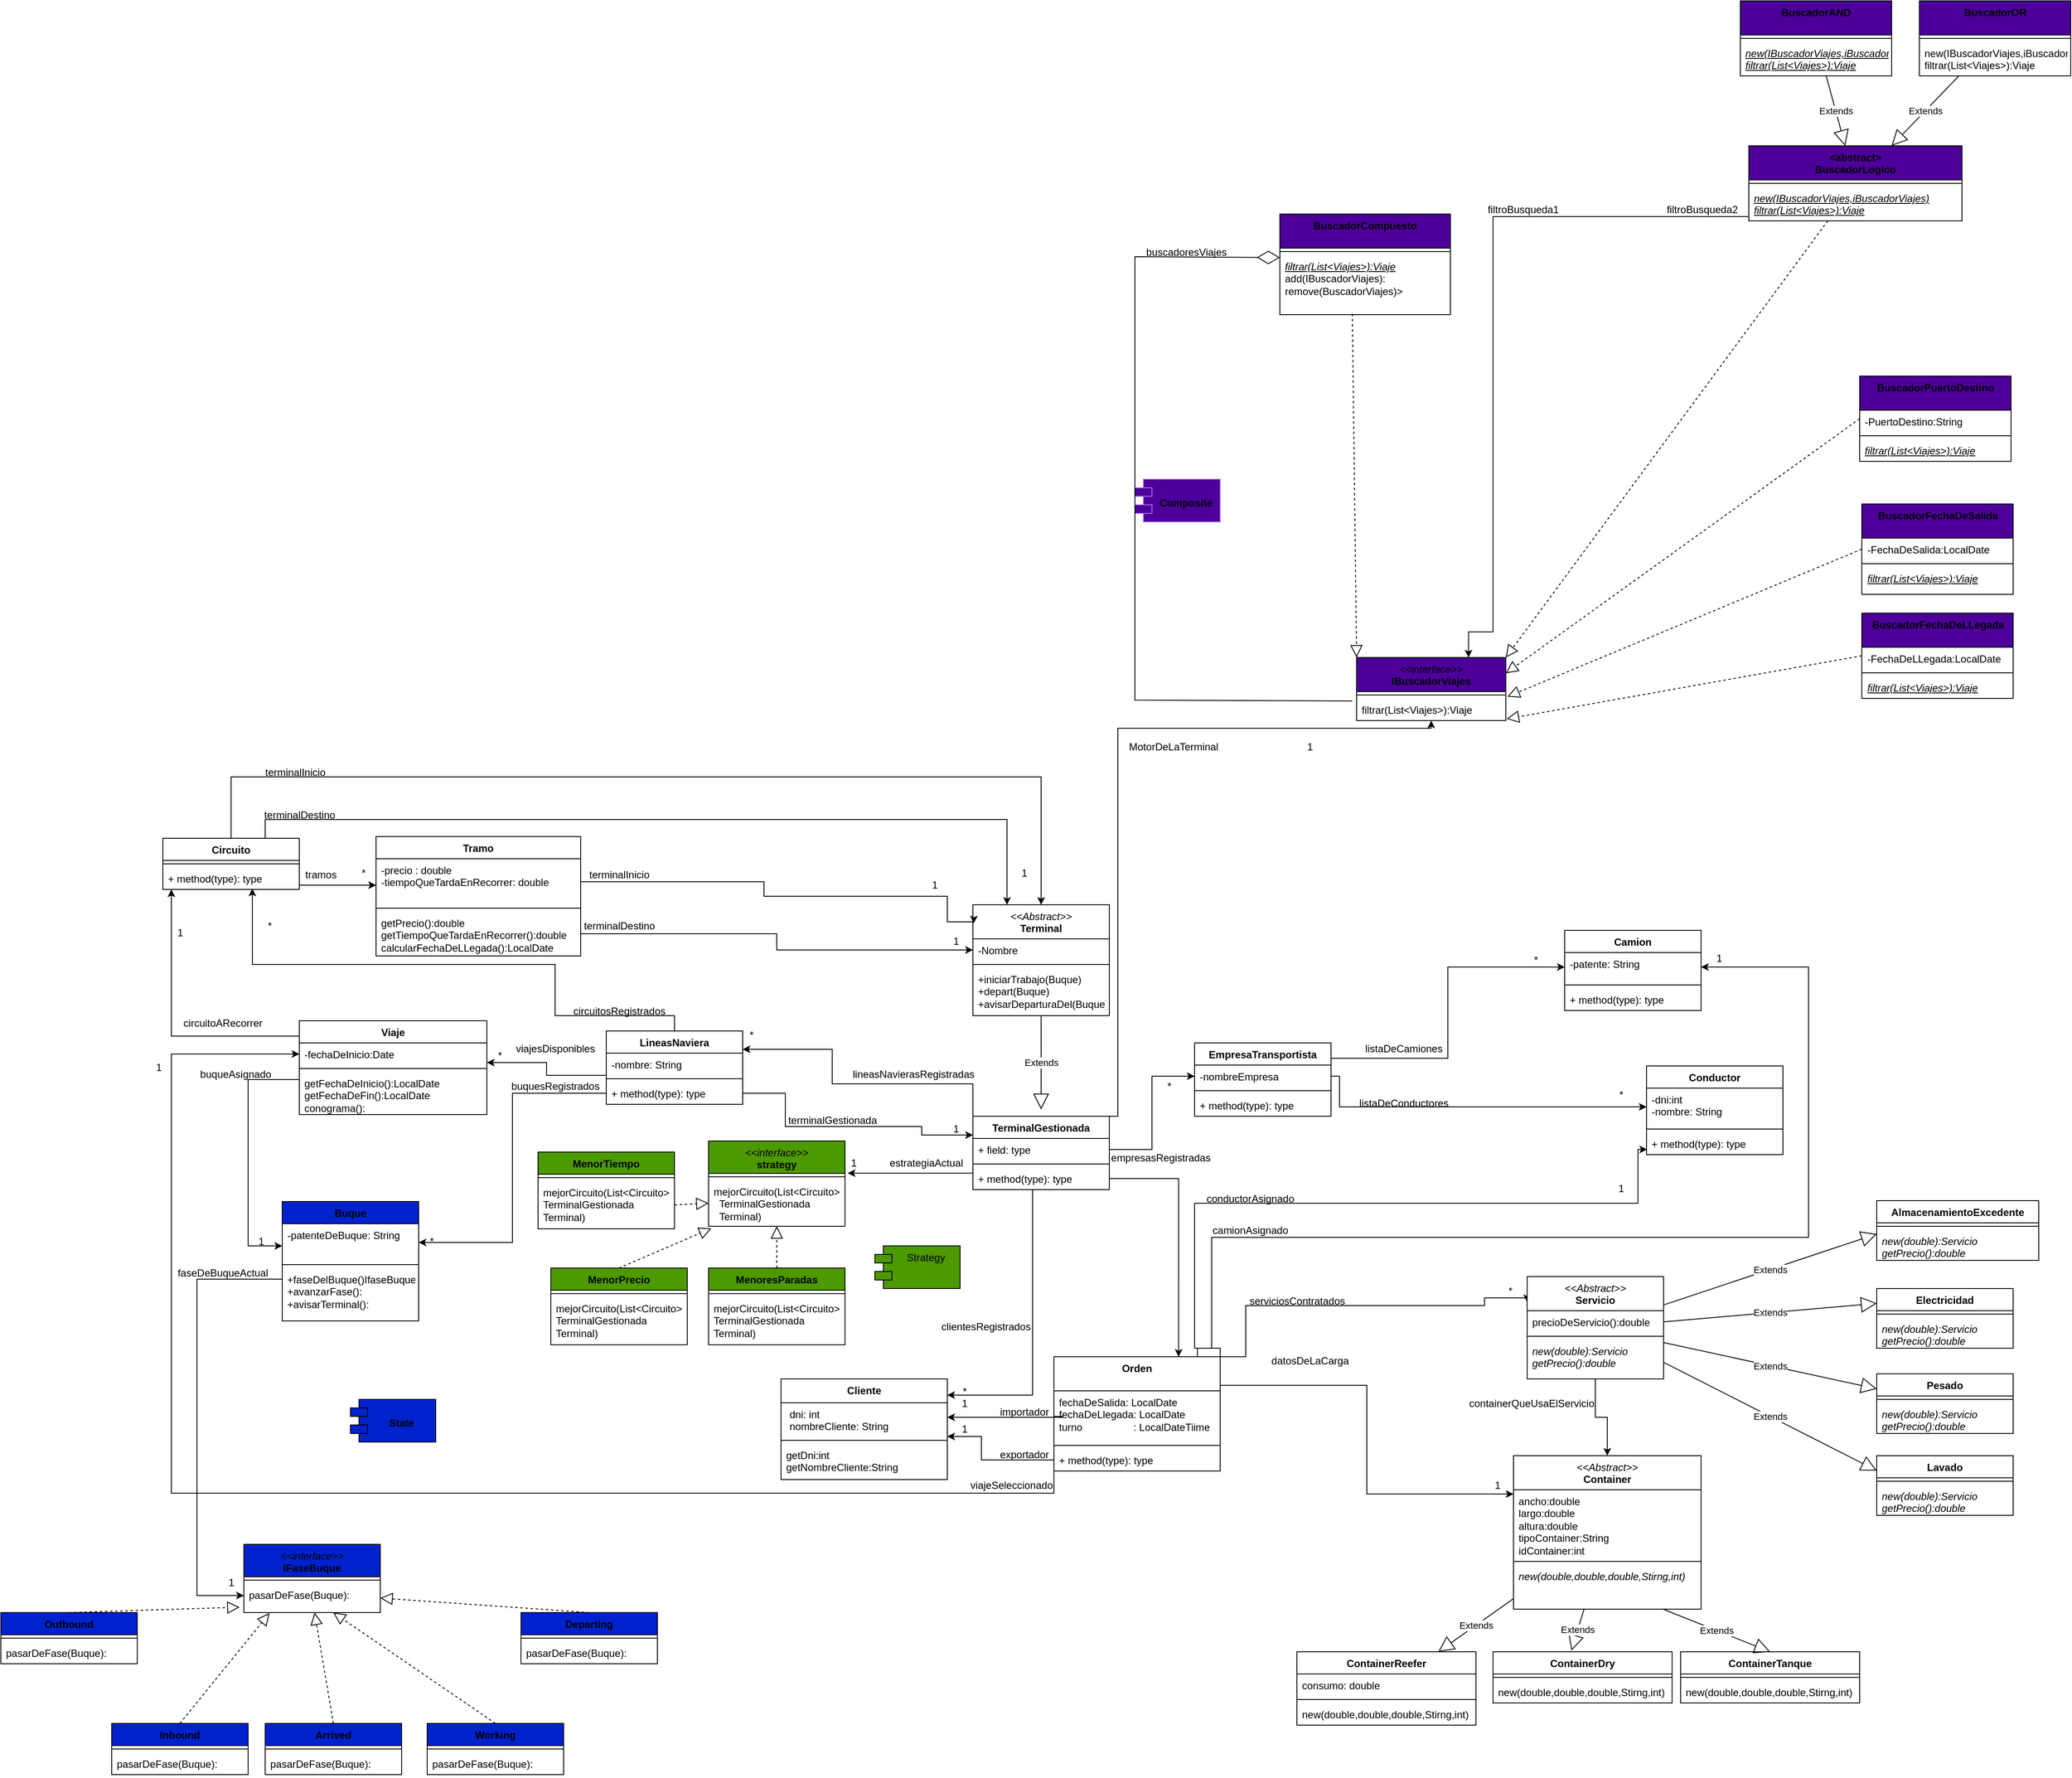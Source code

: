 <mxfile version="21.2.1" type="device">
  <diagram name="Página-1" id="0LWkbvT74W_gWExH9Klk">
    <mxGraphModel dx="3312" dy="3166" grid="1" gridSize="10" guides="1" tooltips="1" connect="1" arrows="1" fold="1" page="1" pageScale="1" pageWidth="827" pageHeight="1169" math="0" shadow="0">
      <root>
        <mxCell id="0" />
        <mxCell id="1" parent="0" />
        <mxCell id="vT78V-E3cpPX-_BolgYN-8" style="edgeStyle=orthogonalEdgeStyle;rounded=0;orthogonalLoop=1;jettySize=auto;html=1;exitX=0.75;exitY=0;exitDx=0;exitDy=0;" parent="1" source="72mwAMU63NSjmhYBSmtf-1" target="bzQVr5EmDEXFW49CatlH-10" edge="1">
          <mxGeometry relative="1" as="geometry">
            <Array as="points">
              <mxPoint x="340" y="-472" />
              <mxPoint x="340" y="-927" />
            </Array>
          </mxGeometry>
        </mxCell>
        <mxCell id="72mwAMU63NSjmhYBSmtf-1" value="TerminalGestionada" style="swimlane;fontStyle=1;align=center;verticalAlign=top;childLayout=stackLayout;horizontal=1;startSize=26;horizontalStack=0;resizeParent=1;resizeParentMax=0;resizeLast=0;collapsible=1;marginBottom=0;whiteSpace=wrap;html=1;" parent="1" vertex="1">
          <mxGeometry x="170" y="-472" width="160" height="86" as="geometry" />
        </mxCell>
        <mxCell id="72mwAMU63NSjmhYBSmtf-2" value="+ field: type" style="text;strokeColor=none;fillColor=none;align=left;verticalAlign=top;spacingLeft=4;spacingRight=4;overflow=hidden;rotatable=0;points=[[0,0.5],[1,0.5]];portConstraint=eastwest;whiteSpace=wrap;html=1;" parent="72mwAMU63NSjmhYBSmtf-1" vertex="1">
          <mxGeometry y="26" width="160" height="26" as="geometry" />
        </mxCell>
        <mxCell id="72mwAMU63NSjmhYBSmtf-3" value="" style="line;strokeWidth=1;fillColor=none;align=left;verticalAlign=middle;spacingTop=-1;spacingLeft=3;spacingRight=3;rotatable=0;labelPosition=right;points=[];portConstraint=eastwest;strokeColor=inherit;" parent="72mwAMU63NSjmhYBSmtf-1" vertex="1">
          <mxGeometry y="52" width="160" height="8" as="geometry" />
        </mxCell>
        <mxCell id="72mwAMU63NSjmhYBSmtf-4" value="+ method(type): type" style="text;strokeColor=none;fillColor=none;align=left;verticalAlign=top;spacingLeft=4;spacingRight=4;overflow=hidden;rotatable=0;points=[[0,0.5],[1,0.5]];portConstraint=eastwest;whiteSpace=wrap;html=1;" parent="72mwAMU63NSjmhYBSmtf-1" vertex="1">
          <mxGeometry y="60" width="160" height="26" as="geometry" />
        </mxCell>
        <mxCell id="Qx3kk2ukDPG7VyJ502p7-52" style="edgeStyle=orthogonalEdgeStyle;rounded=0;orthogonalLoop=1;jettySize=auto;html=1;exitX=0.5;exitY=0;exitDx=0;exitDy=0;entryX=0.656;entryY=0.962;entryDx=0;entryDy=0;entryPerimeter=0;" parent="1" source="72mwAMU63NSjmhYBSmtf-9" target="Qx3kk2ukDPG7VyJ502p7-44" edge="1">
          <mxGeometry relative="1" as="geometry">
            <Array as="points">
              <mxPoint x="-180" y="-590" />
              <mxPoint x="-320" y="-590" />
              <mxPoint x="-320" y="-650" />
              <mxPoint x="-675" y="-650" />
            </Array>
          </mxGeometry>
        </mxCell>
        <mxCell id="72mwAMU63NSjmhYBSmtf-9" value="LineasNaviera" style="swimlane;fontStyle=1;align=center;verticalAlign=top;childLayout=stackLayout;horizontal=1;startSize=26;horizontalStack=0;resizeParent=1;resizeParentMax=0;resizeLast=0;collapsible=1;marginBottom=0;whiteSpace=wrap;html=1;" parent="1" vertex="1">
          <mxGeometry x="-260" y="-572" width="160" height="86" as="geometry" />
        </mxCell>
        <mxCell id="72mwAMU63NSjmhYBSmtf-10" value="-nombre: String" style="text;strokeColor=none;fillColor=none;align=left;verticalAlign=top;spacingLeft=4;spacingRight=4;overflow=hidden;rotatable=0;points=[[0,0.5],[1,0.5]];portConstraint=eastwest;whiteSpace=wrap;html=1;" parent="72mwAMU63NSjmhYBSmtf-9" vertex="1">
          <mxGeometry y="26" width="160" height="26" as="geometry" />
        </mxCell>
        <mxCell id="72mwAMU63NSjmhYBSmtf-11" value="" style="line;strokeWidth=1;fillColor=none;align=left;verticalAlign=middle;spacingTop=-1;spacingLeft=3;spacingRight=3;rotatable=0;labelPosition=right;points=[];portConstraint=eastwest;strokeColor=inherit;" parent="72mwAMU63NSjmhYBSmtf-9" vertex="1">
          <mxGeometry y="52" width="160" height="8" as="geometry" />
        </mxCell>
        <mxCell id="72mwAMU63NSjmhYBSmtf-12" value="+ method(type): type" style="text;strokeColor=none;fillColor=none;align=left;verticalAlign=top;spacingLeft=4;spacingRight=4;overflow=hidden;rotatable=0;points=[[0,0.5],[1,0.5]];portConstraint=eastwest;whiteSpace=wrap;html=1;" parent="72mwAMU63NSjmhYBSmtf-9" vertex="1">
          <mxGeometry y="60" width="160" height="26" as="geometry" />
        </mxCell>
        <mxCell id="72mwAMU63NSjmhYBSmtf-13" value="Buque" style="swimlane;fontStyle=1;align=center;verticalAlign=top;childLayout=stackLayout;horizontal=1;startSize=26;horizontalStack=0;resizeParent=1;resizeParentMax=0;resizeLast=0;collapsible=1;marginBottom=0;whiteSpace=wrap;html=1;fillColor=#0022CC;" parent="1" vertex="1">
          <mxGeometry x="-640" y="-372" width="160" height="140" as="geometry" />
        </mxCell>
        <mxCell id="72mwAMU63NSjmhYBSmtf-14" value="-patenteDeBuque: String&lt;br&gt;" style="text;strokeColor=none;fillColor=none;align=left;verticalAlign=top;spacingLeft=4;spacingRight=4;overflow=hidden;rotatable=0;points=[[0,0.5],[1,0.5]];portConstraint=eastwest;whiteSpace=wrap;html=1;" parent="72mwAMU63NSjmhYBSmtf-13" vertex="1">
          <mxGeometry y="26" width="160" height="44" as="geometry" />
        </mxCell>
        <mxCell id="72mwAMU63NSjmhYBSmtf-15" value="" style="line;strokeWidth=1;fillColor=none;align=left;verticalAlign=middle;spacingTop=-1;spacingLeft=3;spacingRight=3;rotatable=0;labelPosition=right;points=[];portConstraint=eastwest;strokeColor=inherit;" parent="72mwAMU63NSjmhYBSmtf-13" vertex="1">
          <mxGeometry y="70" width="160" height="8" as="geometry" />
        </mxCell>
        <mxCell id="72mwAMU63NSjmhYBSmtf-16" value="+faseDelBuque()IfaseBuque&lt;br&gt;+avanzarFase():&lt;br&gt;+avisarTerminal():" style="text;strokeColor=none;fillColor=none;align=left;verticalAlign=top;spacingLeft=4;spacingRight=4;overflow=hidden;rotatable=0;points=[[0,0.5],[1,0.5]];portConstraint=eastwest;whiteSpace=wrap;html=1;" parent="72mwAMU63NSjmhYBSmtf-13" vertex="1">
          <mxGeometry y="78" width="160" height="62" as="geometry" />
        </mxCell>
        <mxCell id="72mwAMU63NSjmhYBSmtf-21" value="ContainerDry" style="swimlane;fontStyle=1;align=center;verticalAlign=top;childLayout=stackLayout;horizontal=1;startSize=26;horizontalStack=0;resizeParent=1;resizeParentMax=0;resizeLast=0;collapsible=1;marginBottom=0;whiteSpace=wrap;html=1;" parent="1" vertex="1">
          <mxGeometry x="780" y="156" width="210" height="60" as="geometry" />
        </mxCell>
        <mxCell id="72mwAMU63NSjmhYBSmtf-23" value="" style="line;strokeWidth=1;fillColor=none;align=left;verticalAlign=middle;spacingTop=-1;spacingLeft=3;spacingRight=3;rotatable=0;labelPosition=right;points=[];portConstraint=eastwest;strokeColor=inherit;" parent="72mwAMU63NSjmhYBSmtf-21" vertex="1">
          <mxGeometry y="26" width="210" height="8" as="geometry" />
        </mxCell>
        <mxCell id="72mwAMU63NSjmhYBSmtf-24" value="new(double,double,double,Stirng,int)" style="text;strokeColor=none;fillColor=none;align=left;verticalAlign=top;spacingLeft=4;spacingRight=4;overflow=hidden;rotatable=0;points=[[0,0.5],[1,0.5]];portConstraint=eastwest;whiteSpace=wrap;html=1;" parent="72mwAMU63NSjmhYBSmtf-21" vertex="1">
          <mxGeometry y="34" width="210" height="26" as="geometry" />
        </mxCell>
        <mxCell id="72mwAMU63NSjmhYBSmtf-26" value="ContainerTanque" style="swimlane;fontStyle=1;align=center;verticalAlign=top;childLayout=stackLayout;horizontal=1;startSize=26;horizontalStack=0;resizeParent=1;resizeParentMax=0;resizeLast=0;collapsible=1;marginBottom=0;whiteSpace=wrap;html=1;" parent="1" vertex="1">
          <mxGeometry x="1000" y="156" width="210" height="60" as="geometry" />
        </mxCell>
        <mxCell id="72mwAMU63NSjmhYBSmtf-28" value="" style="line;strokeWidth=1;fillColor=none;align=left;verticalAlign=middle;spacingTop=-1;spacingLeft=3;spacingRight=3;rotatable=0;labelPosition=right;points=[];portConstraint=eastwest;strokeColor=inherit;" parent="72mwAMU63NSjmhYBSmtf-26" vertex="1">
          <mxGeometry y="26" width="210" height="8" as="geometry" />
        </mxCell>
        <mxCell id="72mwAMU63NSjmhYBSmtf-29" value="new(double,double,double,Stirng,int)" style="text;strokeColor=none;fillColor=none;align=left;verticalAlign=top;spacingLeft=4;spacingRight=4;overflow=hidden;rotatable=0;points=[[0,0.5],[1,0.5]];portConstraint=eastwest;whiteSpace=wrap;html=1;" parent="72mwAMU63NSjmhYBSmtf-26" vertex="1">
          <mxGeometry y="34" width="210" height="26" as="geometry" />
        </mxCell>
        <mxCell id="72mwAMU63NSjmhYBSmtf-30" value="ContainerReefer" style="swimlane;fontStyle=1;align=center;verticalAlign=top;childLayout=stackLayout;horizontal=1;startSize=26;horizontalStack=0;resizeParent=1;resizeParentMax=0;resizeLast=0;collapsible=1;marginBottom=0;whiteSpace=wrap;html=1;" parent="1" vertex="1">
          <mxGeometry x="550" y="156" width="210" height="86" as="geometry" />
        </mxCell>
        <mxCell id="72mwAMU63NSjmhYBSmtf-31" value=" consumo: double" style="text;strokeColor=none;fillColor=none;align=left;verticalAlign=top;spacingLeft=4;spacingRight=4;overflow=hidden;rotatable=0;points=[[0,0.5],[1,0.5]];portConstraint=eastwest;whiteSpace=wrap;html=1;" parent="72mwAMU63NSjmhYBSmtf-30" vertex="1">
          <mxGeometry y="26" width="210" height="26" as="geometry" />
        </mxCell>
        <mxCell id="72mwAMU63NSjmhYBSmtf-32" value="" style="line;strokeWidth=1;fillColor=none;align=left;verticalAlign=middle;spacingTop=-1;spacingLeft=3;spacingRight=3;rotatable=0;labelPosition=right;points=[];portConstraint=eastwest;strokeColor=inherit;" parent="72mwAMU63NSjmhYBSmtf-30" vertex="1">
          <mxGeometry y="52" width="210" height="8" as="geometry" />
        </mxCell>
        <mxCell id="72mwAMU63NSjmhYBSmtf-33" value="new(double,double,double,Stirng,int)" style="text;strokeColor=none;fillColor=none;align=left;verticalAlign=top;spacingLeft=4;spacingRight=4;overflow=hidden;rotatable=0;points=[[0,0.5],[1,0.5]];portConstraint=eastwest;whiteSpace=wrap;html=1;" parent="72mwAMU63NSjmhYBSmtf-30" vertex="1">
          <mxGeometry y="60" width="210" height="26" as="geometry" />
        </mxCell>
        <mxCell id="72mwAMU63NSjmhYBSmtf-34" value="EmpresaTransportista" style="swimlane;fontStyle=1;align=center;verticalAlign=top;childLayout=stackLayout;horizontal=1;startSize=26;horizontalStack=0;resizeParent=1;resizeParentMax=0;resizeLast=0;collapsible=1;marginBottom=0;whiteSpace=wrap;html=1;" parent="1" vertex="1">
          <mxGeometry x="430" y="-558" width="160" height="86" as="geometry" />
        </mxCell>
        <mxCell id="72mwAMU63NSjmhYBSmtf-35" value="-nombreEmpresa" style="text;strokeColor=none;fillColor=none;align=left;verticalAlign=top;spacingLeft=4;spacingRight=4;overflow=hidden;rotatable=0;points=[[0,0.5],[1,0.5]];portConstraint=eastwest;whiteSpace=wrap;html=1;" parent="72mwAMU63NSjmhYBSmtf-34" vertex="1">
          <mxGeometry y="26" width="160" height="26" as="geometry" />
        </mxCell>
        <mxCell id="72mwAMU63NSjmhYBSmtf-36" value="" style="line;strokeWidth=1;fillColor=none;align=left;verticalAlign=middle;spacingTop=-1;spacingLeft=3;spacingRight=3;rotatable=0;labelPosition=right;points=[];portConstraint=eastwest;strokeColor=inherit;" parent="72mwAMU63NSjmhYBSmtf-34" vertex="1">
          <mxGeometry y="52" width="160" height="8" as="geometry" />
        </mxCell>
        <mxCell id="72mwAMU63NSjmhYBSmtf-37" value="+ method(type): type" style="text;strokeColor=none;fillColor=none;align=left;verticalAlign=top;spacingLeft=4;spacingRight=4;overflow=hidden;rotatable=0;points=[[0,0.5],[1,0.5]];portConstraint=eastwest;whiteSpace=wrap;html=1;" parent="72mwAMU63NSjmhYBSmtf-34" vertex="1">
          <mxGeometry y="60" width="160" height="26" as="geometry" />
        </mxCell>
        <mxCell id="72mwAMU63NSjmhYBSmtf-38" value="Conductor&lt;br&gt;" style="swimlane;fontStyle=1;align=center;verticalAlign=top;childLayout=stackLayout;horizontal=1;startSize=26;horizontalStack=0;resizeParent=1;resizeParentMax=0;resizeLast=0;collapsible=1;marginBottom=0;whiteSpace=wrap;html=1;" parent="1" vertex="1">
          <mxGeometry x="960" y="-531" width="160" height="104" as="geometry" />
        </mxCell>
        <mxCell id="72mwAMU63NSjmhYBSmtf-39" value="-dni:int&lt;br&gt;-nombre: String" style="text;strokeColor=none;fillColor=none;align=left;verticalAlign=top;spacingLeft=4;spacingRight=4;overflow=hidden;rotatable=0;points=[[0,0.5],[1,0.5]];portConstraint=eastwest;whiteSpace=wrap;html=1;" parent="72mwAMU63NSjmhYBSmtf-38" vertex="1">
          <mxGeometry y="26" width="160" height="44" as="geometry" />
        </mxCell>
        <mxCell id="72mwAMU63NSjmhYBSmtf-40" value="" style="line;strokeWidth=1;fillColor=none;align=left;verticalAlign=middle;spacingTop=-1;spacingLeft=3;spacingRight=3;rotatable=0;labelPosition=right;points=[];portConstraint=eastwest;strokeColor=inherit;" parent="72mwAMU63NSjmhYBSmtf-38" vertex="1">
          <mxGeometry y="70" width="160" height="8" as="geometry" />
        </mxCell>
        <mxCell id="72mwAMU63NSjmhYBSmtf-41" value="+ method(type): type" style="text;strokeColor=none;fillColor=none;align=left;verticalAlign=top;spacingLeft=4;spacingRight=4;overflow=hidden;rotatable=0;points=[[0,0.5],[1,0.5]];portConstraint=eastwest;whiteSpace=wrap;html=1;" parent="72mwAMU63NSjmhYBSmtf-38" vertex="1">
          <mxGeometry y="78" width="160" height="26" as="geometry" />
        </mxCell>
        <mxCell id="72mwAMU63NSjmhYBSmtf-42" value="Camion" style="swimlane;fontStyle=1;align=center;verticalAlign=top;childLayout=stackLayout;horizontal=1;startSize=26;horizontalStack=0;resizeParent=1;resizeParentMax=0;resizeLast=0;collapsible=1;marginBottom=0;whiteSpace=wrap;html=1;" parent="1" vertex="1">
          <mxGeometry x="864" y="-690" width="160" height="94" as="geometry" />
        </mxCell>
        <mxCell id="72mwAMU63NSjmhYBSmtf-43" value="-patente: String" style="text;strokeColor=none;fillColor=none;align=left;verticalAlign=top;spacingLeft=4;spacingRight=4;overflow=hidden;rotatable=0;points=[[0,0.5],[1,0.5]];portConstraint=eastwest;whiteSpace=wrap;html=1;" parent="72mwAMU63NSjmhYBSmtf-42" vertex="1">
          <mxGeometry y="26" width="160" height="34" as="geometry" />
        </mxCell>
        <mxCell id="72mwAMU63NSjmhYBSmtf-44" value="" style="line;strokeWidth=1;fillColor=none;align=left;verticalAlign=middle;spacingTop=-1;spacingLeft=3;spacingRight=3;rotatable=0;labelPosition=right;points=[];portConstraint=eastwest;strokeColor=inherit;" parent="72mwAMU63NSjmhYBSmtf-42" vertex="1">
          <mxGeometry y="60" width="160" height="8" as="geometry" />
        </mxCell>
        <mxCell id="72mwAMU63NSjmhYBSmtf-45" value="+ method(type): type" style="text;strokeColor=none;fillColor=none;align=left;verticalAlign=top;spacingLeft=4;spacingRight=4;overflow=hidden;rotatable=0;points=[[0,0.5],[1,0.5]];portConstraint=eastwest;whiteSpace=wrap;html=1;" parent="72mwAMU63NSjmhYBSmtf-42" vertex="1">
          <mxGeometry y="68" width="160" height="26" as="geometry" />
        </mxCell>
        <mxCell id="72mwAMU63NSjmhYBSmtf-67" style="edgeStyle=orthogonalEdgeStyle;rounded=0;orthogonalLoop=1;jettySize=auto;html=1;exitX=1;exitY=0.5;exitDx=0;exitDy=0;entryX=0;entryY=0.5;entryDx=0;entryDy=0;" parent="1" source="72mwAMU63NSjmhYBSmtf-35" target="72mwAMU63NSjmhYBSmtf-43" edge="1">
          <mxGeometry relative="1" as="geometry">
            <Array as="points">
              <mxPoint x="590" y="-540" />
              <mxPoint x="727" y="-540" />
              <mxPoint x="727" y="-647" />
            </Array>
          </mxGeometry>
        </mxCell>
        <mxCell id="72mwAMU63NSjmhYBSmtf-79" style="edgeStyle=orthogonalEdgeStyle;rounded=0;orthogonalLoop=1;jettySize=auto;html=1;exitX=1;exitY=0.5;exitDx=0;exitDy=0;entryX=0;entryY=0.5;entryDx=0;entryDy=0;" parent="1" source="72mwAMU63NSjmhYBSmtf-2" target="72mwAMU63NSjmhYBSmtf-35" edge="1">
          <mxGeometry relative="1" as="geometry" />
        </mxCell>
        <mxCell id="k1d55xZPJXgNIXv552Am-5" style="edgeStyle=orthogonalEdgeStyle;rounded=0;orthogonalLoop=1;jettySize=auto;html=1;exitX=1;exitY=0.5;exitDx=0;exitDy=0;entryX=0;entryY=0.5;entryDx=0;entryDy=0;" parent="1" source="72mwAMU63NSjmhYBSmtf-35" target="72mwAMU63NSjmhYBSmtf-39" edge="1">
          <mxGeometry relative="1" as="geometry">
            <Array as="points">
              <mxPoint x="600" y="-483" />
            </Array>
          </mxGeometry>
        </mxCell>
        <mxCell id="k1d55xZPJXgNIXv552Am-9" value="Extends" style="endArrow=block;endSize=16;endFill=0;html=1;rounded=0;entryX=0.5;entryY=0;entryDx=0;entryDy=0;" parent="1" source="mEWVj_JCskxRbqt2M_zb-11" target="72mwAMU63NSjmhYBSmtf-26" edge="1">
          <mxGeometry width="160" relative="1" as="geometry">
            <mxPoint x="923.669" y="28" as="sourcePoint" />
            <mxPoint x="1030" y="146" as="targetPoint" />
          </mxGeometry>
        </mxCell>
        <mxCell id="k1d55xZPJXgNIXv552Am-10" value="Extends" style="endArrow=block;endSize=16;endFill=0;html=1;rounded=0;" parent="1" source="mEWVj_JCskxRbqt2M_zb-8" target="72mwAMU63NSjmhYBSmtf-30" edge="1">
          <mxGeometry width="160" relative="1" as="geometry">
            <mxPoint x="849.057" y="28" as="sourcePoint" />
            <mxPoint x="720" y="156" as="targetPoint" />
          </mxGeometry>
        </mxCell>
        <mxCell id="k1d55xZPJXgNIXv552Am-11" value="Extends" style="endArrow=block;endSize=16;endFill=0;html=1;rounded=0;entryX=0.438;entryY=-0.023;entryDx=0;entryDy=0;entryPerimeter=0;" parent="1" source="mEWVj_JCskxRbqt2M_zb-8" target="72mwAMU63NSjmhYBSmtf-21" edge="1">
          <mxGeometry width="160" relative="1" as="geometry">
            <mxPoint x="880.02" y="28" as="sourcePoint" />
            <mxPoint x="890" y="156" as="targetPoint" />
          </mxGeometry>
        </mxCell>
        <mxCell id="k1d55xZPJXgNIXv552Am-32" value="Electricidad" style="swimlane;fontStyle=1;align=center;verticalAlign=top;childLayout=stackLayout;horizontal=1;startSize=26;horizontalStack=0;resizeParent=1;resizeParentMax=0;resizeLast=0;collapsible=1;marginBottom=0;whiteSpace=wrap;html=1;" parent="1" vertex="1">
          <mxGeometry x="1230" y="-270" width="160" height="70" as="geometry" />
        </mxCell>
        <mxCell id="k1d55xZPJXgNIXv552Am-34" value="" style="line;strokeWidth=1;fillColor=none;align=left;verticalAlign=middle;spacingTop=-1;spacingLeft=3;spacingRight=3;rotatable=0;labelPosition=right;points=[];portConstraint=eastwest;strokeColor=inherit;" parent="k1d55xZPJXgNIXv552Am-32" vertex="1">
          <mxGeometry y="26" width="160" height="8" as="geometry" />
        </mxCell>
        <mxCell id="k1d55xZPJXgNIXv552Am-35" value="&lt;i style=&quot;border-color: var(--border-color);&quot;&gt;new(double):Servicio&lt;br style=&quot;border-color: var(--border-color);&quot;&gt;getPrecio():double&lt;br style=&quot;border-color: var(--border-color);&quot;&gt;&lt;/i&gt;" style="text;strokeColor=none;fillColor=none;align=left;verticalAlign=top;spacingLeft=4;spacingRight=4;overflow=hidden;rotatable=0;points=[[0,0.5],[1,0.5]];portConstraint=eastwest;whiteSpace=wrap;html=1;" parent="k1d55xZPJXgNIXv552Am-32" vertex="1">
          <mxGeometry y="34" width="160" height="36" as="geometry" />
        </mxCell>
        <mxCell id="k1d55xZPJXgNIXv552Am-36" value="Pesado" style="swimlane;fontStyle=1;align=center;verticalAlign=top;childLayout=stackLayout;horizontal=1;startSize=26;horizontalStack=0;resizeParent=1;resizeParentMax=0;resizeLast=0;collapsible=1;marginBottom=0;whiteSpace=wrap;html=1;" parent="1" vertex="1">
          <mxGeometry x="1230" y="-170" width="160" height="70" as="geometry" />
        </mxCell>
        <mxCell id="k1d55xZPJXgNIXv552Am-38" value="" style="line;strokeWidth=1;fillColor=none;align=left;verticalAlign=middle;spacingTop=-1;spacingLeft=3;spacingRight=3;rotatable=0;labelPosition=right;points=[];portConstraint=eastwest;strokeColor=inherit;" parent="k1d55xZPJXgNIXv552Am-36" vertex="1">
          <mxGeometry y="26" width="160" height="8" as="geometry" />
        </mxCell>
        <mxCell id="k1d55xZPJXgNIXv552Am-39" value="&lt;i style=&quot;border-color: var(--border-color);&quot;&gt;new(double):Servicio&lt;br style=&quot;border-color: var(--border-color);&quot;&gt;getPrecio():double&lt;br style=&quot;border-color: var(--border-color);&quot;&gt;&lt;/i&gt;" style="text;strokeColor=none;fillColor=none;align=left;verticalAlign=top;spacingLeft=4;spacingRight=4;overflow=hidden;rotatable=0;points=[[0,0.5],[1,0.5]];portConstraint=eastwest;whiteSpace=wrap;html=1;" parent="k1d55xZPJXgNIXv552Am-36" vertex="1">
          <mxGeometry y="34" width="160" height="36" as="geometry" />
        </mxCell>
        <mxCell id="k1d55xZPJXgNIXv552Am-40" value="Lavado" style="swimlane;fontStyle=1;align=center;verticalAlign=top;childLayout=stackLayout;horizontal=1;startSize=26;horizontalStack=0;resizeParent=1;resizeParentMax=0;resizeLast=0;collapsible=1;marginBottom=0;whiteSpace=wrap;html=1;" parent="1" vertex="1">
          <mxGeometry x="1230" y="-74" width="160" height="70" as="geometry" />
        </mxCell>
        <mxCell id="k1d55xZPJXgNIXv552Am-42" value="" style="line;strokeWidth=1;fillColor=none;align=left;verticalAlign=middle;spacingTop=-1;spacingLeft=3;spacingRight=3;rotatable=0;labelPosition=right;points=[];portConstraint=eastwest;strokeColor=inherit;" parent="k1d55xZPJXgNIXv552Am-40" vertex="1">
          <mxGeometry y="26" width="160" height="8" as="geometry" />
        </mxCell>
        <mxCell id="k1d55xZPJXgNIXv552Am-43" value="&lt;i style=&quot;border-color: var(--border-color);&quot;&gt;new(double):Servicio&lt;br style=&quot;border-color: var(--border-color);&quot;&gt;getPrecio():double&lt;br style=&quot;border-color: var(--border-color);&quot;&gt;&lt;/i&gt;" style="text;strokeColor=none;fillColor=none;align=left;verticalAlign=top;spacingLeft=4;spacingRight=4;overflow=hidden;rotatable=0;points=[[0,0.5],[1,0.5]];portConstraint=eastwest;whiteSpace=wrap;html=1;" parent="k1d55xZPJXgNIXv552Am-40" vertex="1">
          <mxGeometry y="34" width="160" height="36" as="geometry" />
        </mxCell>
        <mxCell id="k1d55xZPJXgNIXv552Am-44" value="Extends" style="endArrow=block;endSize=16;endFill=0;html=1;rounded=0;" parent="1" source="mEWVj_JCskxRbqt2M_zb-12" target="k1d55xZPJXgNIXv552Am-36" edge="1">
          <mxGeometry width="160" relative="1" as="geometry">
            <mxPoint x="864.554" y="-280" as="sourcePoint" />
            <mxPoint x="980" y="-166" as="targetPoint" />
          </mxGeometry>
        </mxCell>
        <mxCell id="k1d55xZPJXgNIXv552Am-45" value="Extends" style="endArrow=block;endSize=16;endFill=0;html=1;rounded=0;entryX=0;entryY=0.25;entryDx=0;entryDy=0;" parent="1" source="mEWVj_JCskxRbqt2M_zb-12" target="k1d55xZPJXgNIXv552Am-40" edge="1">
          <mxGeometry width="160" relative="1" as="geometry">
            <mxPoint x="795.446" y="-280" as="sourcePoint" />
            <mxPoint x="860" y="-226" as="targetPoint" />
          </mxGeometry>
        </mxCell>
        <mxCell id="k1d55xZPJXgNIXv552Am-46" value="Extends" style="endArrow=block;endSize=16;endFill=0;html=1;rounded=0;entryX=0;entryY=0.25;entryDx=0;entryDy=0;" parent="1" source="mEWVj_JCskxRbqt2M_zb-12" target="k1d55xZPJXgNIXv552Am-32" edge="1">
          <mxGeometry width="160" relative="1" as="geometry">
            <mxPoint x="910" y="-289.157" as="sourcePoint" />
            <mxPoint x="1030" y="-226" as="targetPoint" />
          </mxGeometry>
        </mxCell>
        <mxCell id="k1d55xZPJXgNIXv552Am-47" value="AlmacenamientoExcedente" style="swimlane;fontStyle=1;align=center;verticalAlign=top;childLayout=stackLayout;horizontal=1;startSize=26;horizontalStack=0;resizeParent=1;resizeParentMax=0;resizeLast=0;collapsible=1;marginBottom=0;whiteSpace=wrap;html=1;" parent="1" vertex="1">
          <mxGeometry x="1230" y="-373" width="190" height="70" as="geometry" />
        </mxCell>
        <mxCell id="k1d55xZPJXgNIXv552Am-49" value="" style="line;strokeWidth=1;fillColor=none;align=left;verticalAlign=middle;spacingTop=-1;spacingLeft=3;spacingRight=3;rotatable=0;labelPosition=right;points=[];portConstraint=eastwest;strokeColor=inherit;" parent="k1d55xZPJXgNIXv552Am-47" vertex="1">
          <mxGeometry y="26" width="190" height="8" as="geometry" />
        </mxCell>
        <mxCell id="k1d55xZPJXgNIXv552Am-50" value="&lt;i style=&quot;border-color: var(--border-color);&quot;&gt;new(double):Servicio&lt;br style=&quot;border-color: var(--border-color);&quot;&gt;getPrecio():double&lt;br style=&quot;border-color: var(--border-color);&quot;&gt;&lt;/i&gt;" style="text;strokeColor=none;fillColor=none;align=left;verticalAlign=top;spacingLeft=4;spacingRight=4;overflow=hidden;rotatable=0;points=[[0,0.5],[1,0.5]];portConstraint=eastwest;whiteSpace=wrap;html=1;" parent="k1d55xZPJXgNIXv552Am-47" vertex="1">
          <mxGeometry y="34" width="190" height="36" as="geometry" />
        </mxCell>
        <mxCell id="k1d55xZPJXgNIXv552Am-52" value="Extends" style="endArrow=block;endSize=16;endFill=0;html=1;rounded=0;entryX=0;entryY=0.5;entryDx=0;entryDy=0;" parent="1" source="mEWVj_JCskxRbqt2M_zb-12" edge="1">
          <mxGeometry width="160" relative="1" as="geometry">
            <mxPoint x="910" y="-327" as="sourcePoint" />
            <mxPoint x="1230" y="-334" as="targetPoint" />
          </mxGeometry>
        </mxCell>
        <mxCell id="mEWVj_JCskxRbqt2M_zb-29" style="edgeStyle=orthogonalEdgeStyle;rounded=0;orthogonalLoop=1;jettySize=auto;html=1;exitX=1;exitY=0.25;exitDx=0;exitDy=0;entryX=0;entryY=0.25;entryDx=0;entryDy=0;" parent="1" source="mEWVj_JCskxRbqt2M_zb-1" target="mEWVj_JCskxRbqt2M_zb-8" edge="1">
          <mxGeometry relative="1" as="geometry" />
        </mxCell>
        <mxCell id="mEWVj_JCskxRbqt2M_zb-32" style="edgeStyle=orthogonalEdgeStyle;rounded=0;orthogonalLoop=1;jettySize=auto;html=1;exitX=1;exitY=0;exitDx=0;exitDy=0;entryX=0;entryY=0.25;entryDx=0;entryDy=0;" parent="1" source="mEWVj_JCskxRbqt2M_zb-1" target="mEWVj_JCskxRbqt2M_zb-12" edge="1">
          <mxGeometry relative="1" as="geometry">
            <Array as="points">
              <mxPoint x="460" y="-190" />
              <mxPoint x="490" y="-190" />
              <mxPoint x="490" y="-250" />
              <mxPoint x="770" y="-250" />
              <mxPoint x="770" y="-259" />
              <mxPoint x="820" y="-259" />
            </Array>
          </mxGeometry>
        </mxCell>
        <mxCell id="Qx3kk2ukDPG7VyJ502p7-72" style="edgeStyle=orthogonalEdgeStyle;rounded=0;orthogonalLoop=1;jettySize=auto;html=1;exitX=0;exitY=0.25;exitDx=0;exitDy=0;entryX=1;entryY=0.5;entryDx=0;entryDy=0;" parent="1" source="mEWVj_JCskxRbqt2M_zb-1" edge="1">
          <mxGeometry relative="1" as="geometry">
            <mxPoint x="140" y="-119" as="targetPoint" />
            <Array as="points">
              <mxPoint x="265" y="-120" />
              <mxPoint x="275" y="-120" />
            </Array>
          </mxGeometry>
        </mxCell>
        <mxCell id="Qx3kk2ukDPG7VyJ502p7-83" style="edgeStyle=orthogonalEdgeStyle;rounded=0;orthogonalLoop=1;jettySize=auto;html=1;exitX=1;exitY=0;exitDx=0;exitDy=0;entryX=0.004;entryY=0.764;entryDx=0;entryDy=0;entryPerimeter=0;" parent="1" source="mEWVj_JCskxRbqt2M_zb-1" target="72mwAMU63NSjmhYBSmtf-41" edge="1">
          <mxGeometry relative="1" as="geometry">
            <Array as="points">
              <mxPoint x="430" y="-200" />
              <mxPoint x="430" y="-370" />
              <mxPoint x="950" y="-370" />
              <mxPoint x="950" y="-433" />
            </Array>
          </mxGeometry>
        </mxCell>
        <mxCell id="Qx3kk2ukDPG7VyJ502p7-86" style="edgeStyle=orthogonalEdgeStyle;rounded=0;orthogonalLoop=1;jettySize=auto;html=1;exitX=0.863;exitY=0.002;exitDx=0;exitDy=0;exitPerimeter=0;entryX=1;entryY=0.5;entryDx=0;entryDy=0;" parent="1" source="mEWVj_JCskxRbqt2M_zb-1" target="72mwAMU63NSjmhYBSmtf-43" edge="1">
          <mxGeometry relative="1" as="geometry">
            <mxPoint x="1120" y="-350" as="targetPoint" />
            <Array as="points">
              <mxPoint x="450" y="-200" />
              <mxPoint x="450" y="-330" />
              <mxPoint x="1150" y="-330" />
              <mxPoint x="1150" y="-647" />
            </Array>
          </mxGeometry>
        </mxCell>
        <mxCell id="mEWVj_JCskxRbqt2M_zb-1" value="Orden" style="swimlane;fontStyle=1;align=center;verticalAlign=top;childLayout=stackLayout;horizontal=1;startSize=40;horizontalStack=0;resizeParent=1;resizeParentMax=0;resizeLast=0;collapsible=1;marginBottom=0;whiteSpace=wrap;html=1;" parent="1" vertex="1">
          <mxGeometry x="265" y="-190" width="195" height="134" as="geometry" />
        </mxCell>
        <mxCell id="mEWVj_JCskxRbqt2M_zb-2" value="fechaDeSalida: LocalDate&lt;br&gt;fechaDeLlegada: LocalDate&lt;br&gt;turno&amp;nbsp; &amp;nbsp; &amp;nbsp; &amp;nbsp; &amp;nbsp; &amp;nbsp; &amp;nbsp; &amp;nbsp; &amp;nbsp; : LocalDateTiime" style="text;strokeColor=none;fillColor=none;align=left;verticalAlign=top;spacingLeft=4;spacingRight=4;overflow=hidden;rotatable=0;points=[[0,0.5],[1,0.5]];portConstraint=eastwest;whiteSpace=wrap;html=1;" parent="mEWVj_JCskxRbqt2M_zb-1" vertex="1">
          <mxGeometry y="40" width="195" height="60" as="geometry" />
        </mxCell>
        <mxCell id="mEWVj_JCskxRbqt2M_zb-3" value="" style="line;strokeWidth=1;fillColor=none;align=left;verticalAlign=middle;spacingTop=-1;spacingLeft=3;spacingRight=3;rotatable=0;labelPosition=right;points=[];portConstraint=eastwest;strokeColor=inherit;" parent="mEWVj_JCskxRbqt2M_zb-1" vertex="1">
          <mxGeometry y="100" width="195" height="8" as="geometry" />
        </mxCell>
        <mxCell id="mEWVj_JCskxRbqt2M_zb-4" value="+ method(type): type" style="text;strokeColor=none;fillColor=none;align=left;verticalAlign=top;spacingLeft=4;spacingRight=4;overflow=hidden;rotatable=0;points=[[0,0.5],[1,0.5]];portConstraint=eastwest;whiteSpace=wrap;html=1;" parent="mEWVj_JCskxRbqt2M_zb-1" vertex="1">
          <mxGeometry y="108" width="195" height="26" as="geometry" />
        </mxCell>
        <mxCell id="mEWVj_JCskxRbqt2M_zb-8" value="&lt;i style=&quot;border-color: var(--border-color); font-weight: 400;&quot;&gt;&amp;lt;&amp;lt;Abstract&amp;gt;&amp;gt;&lt;/i&gt;&lt;br&gt;Container" style="swimlane;fontStyle=1;align=center;verticalAlign=top;childLayout=stackLayout;horizontal=1;startSize=40;horizontalStack=0;resizeParent=1;resizeParentMax=0;resizeLast=0;collapsible=1;marginBottom=0;whiteSpace=wrap;html=1;" parent="1" vertex="1">
          <mxGeometry x="804" y="-74" width="220" height="180" as="geometry" />
        </mxCell>
        <mxCell id="mEWVj_JCskxRbqt2M_zb-9" value="ancho:double&lt;br&gt;largo:double&lt;br&gt;altura:double&lt;br&gt;tipoContainer:String&lt;br&gt;idContainer:int" style="text;strokeColor=none;fillColor=none;align=left;verticalAlign=top;spacingLeft=4;spacingRight=4;overflow=hidden;rotatable=0;points=[[0,0.5],[1,0.5]];portConstraint=eastwest;whiteSpace=wrap;html=1;" parent="mEWVj_JCskxRbqt2M_zb-8" vertex="1">
          <mxGeometry y="40" width="220" height="80" as="geometry" />
        </mxCell>
        <mxCell id="mEWVj_JCskxRbqt2M_zb-10" value="" style="line;strokeWidth=1;fillColor=none;align=left;verticalAlign=middle;spacingTop=-1;spacingLeft=3;spacingRight=3;rotatable=0;labelPosition=right;points=[];portConstraint=eastwest;strokeColor=inherit;" parent="mEWVj_JCskxRbqt2M_zb-8" vertex="1">
          <mxGeometry y="120" width="220" height="8" as="geometry" />
        </mxCell>
        <mxCell id="mEWVj_JCskxRbqt2M_zb-11" value="&lt;i&gt;new(double,double,double,Stirng,int)&lt;/i&gt;" style="text;strokeColor=none;fillColor=none;align=left;verticalAlign=top;spacingLeft=4;spacingRight=4;overflow=hidden;rotatable=0;points=[[0,0.5],[1,0.5]];portConstraint=eastwest;whiteSpace=wrap;html=1;" parent="mEWVj_JCskxRbqt2M_zb-8" vertex="1">
          <mxGeometry y="128" width="220" height="52" as="geometry" />
        </mxCell>
        <mxCell id="mEWVj_JCskxRbqt2M_zb-31" style="edgeStyle=orthogonalEdgeStyle;rounded=0;orthogonalLoop=1;jettySize=auto;html=1;entryX=0.5;entryY=0;entryDx=0;entryDy=0;" parent="1" source="mEWVj_JCskxRbqt2M_zb-12" target="mEWVj_JCskxRbqt2M_zb-8" edge="1">
          <mxGeometry relative="1" as="geometry" />
        </mxCell>
        <mxCell id="mEWVj_JCskxRbqt2M_zb-12" value="&lt;i style=&quot;border-color: var(--border-color); font-weight: 400;&quot;&gt;&amp;lt;&amp;lt;Abstract&amp;gt;&amp;gt;&lt;/i&gt;&lt;br&gt;Servicio" style="swimlane;fontStyle=1;align=center;verticalAlign=top;childLayout=stackLayout;horizontal=1;startSize=40;horizontalStack=0;resizeParent=1;resizeParentMax=0;resizeLast=0;collapsible=1;marginBottom=0;whiteSpace=wrap;html=1;" parent="1" vertex="1">
          <mxGeometry x="820" y="-284" width="160" height="120" as="geometry" />
        </mxCell>
        <mxCell id="mEWVj_JCskxRbqt2M_zb-13" value="precioDeServicio():double" style="text;strokeColor=none;fillColor=none;align=left;verticalAlign=top;spacingLeft=4;spacingRight=4;overflow=hidden;rotatable=0;points=[[0,0.5],[1,0.5]];portConstraint=eastwest;whiteSpace=wrap;html=1;" parent="mEWVj_JCskxRbqt2M_zb-12" vertex="1">
          <mxGeometry y="40" width="160" height="26" as="geometry" />
        </mxCell>
        <mxCell id="mEWVj_JCskxRbqt2M_zb-14" value="" style="line;strokeWidth=1;fillColor=none;align=left;verticalAlign=middle;spacingTop=-1;spacingLeft=3;spacingRight=3;rotatable=0;labelPosition=right;points=[];portConstraint=eastwest;strokeColor=inherit;" parent="mEWVj_JCskxRbqt2M_zb-12" vertex="1">
          <mxGeometry y="66" width="160" height="8" as="geometry" />
        </mxCell>
        <mxCell id="mEWVj_JCskxRbqt2M_zb-15" value="&lt;i&gt;new(double):Servicio&lt;br&gt;getPrecio():double&lt;br&gt;&lt;br&gt;&lt;/i&gt;" style="text;strokeColor=none;fillColor=none;align=left;verticalAlign=top;spacingLeft=4;spacingRight=4;overflow=hidden;rotatable=0;points=[[0,0.5],[1,0.5]];portConstraint=eastwest;whiteSpace=wrap;html=1;" parent="mEWVj_JCskxRbqt2M_zb-12" vertex="1">
          <mxGeometry y="74" width="160" height="46" as="geometry" />
        </mxCell>
        <mxCell id="mEWVj_JCskxRbqt2M_zb-20" value="&lt;i style=&quot;border-color: var(--border-color); font-weight: 400;&quot;&gt;&amp;lt;&amp;lt;Abstract&amp;gt;&amp;gt;&lt;/i&gt;&lt;br&gt;Terminal" style="swimlane;fontStyle=1;align=center;verticalAlign=top;childLayout=stackLayout;horizontal=1;startSize=40;horizontalStack=0;resizeParent=1;resizeParentMax=0;resizeLast=0;collapsible=1;marginBottom=0;whiteSpace=wrap;html=1;" parent="1" vertex="1">
          <mxGeometry x="170" y="-720" width="160" height="130" as="geometry" />
        </mxCell>
        <mxCell id="mEWVj_JCskxRbqt2M_zb-21" value="-Nombre&lt;br&gt;" style="text;strokeColor=none;fillColor=none;align=left;verticalAlign=top;spacingLeft=4;spacingRight=4;overflow=hidden;rotatable=0;points=[[0,0.5],[1,0.5]];portConstraint=eastwest;whiteSpace=wrap;html=1;" parent="mEWVj_JCskxRbqt2M_zb-20" vertex="1">
          <mxGeometry y="40" width="160" height="26" as="geometry" />
        </mxCell>
        <mxCell id="mEWVj_JCskxRbqt2M_zb-22" value="" style="line;strokeWidth=1;fillColor=none;align=left;verticalAlign=middle;spacingTop=-1;spacingLeft=3;spacingRight=3;rotatable=0;labelPosition=right;points=[];portConstraint=eastwest;strokeColor=inherit;" parent="mEWVj_JCskxRbqt2M_zb-20" vertex="1">
          <mxGeometry y="66" width="160" height="8" as="geometry" />
        </mxCell>
        <mxCell id="mEWVj_JCskxRbqt2M_zb-23" value="+iniciarTrabajo(Buque)&lt;br&gt;+depart(Buque)&lt;br&gt;+avisarDeparturaDel(Buque)" style="text;strokeColor=none;fillColor=none;align=left;verticalAlign=top;spacingLeft=4;spacingRight=4;overflow=hidden;rotatable=0;points=[[0,0.5],[1,0.5]];portConstraint=eastwest;whiteSpace=wrap;html=1;" parent="mEWVj_JCskxRbqt2M_zb-20" vertex="1">
          <mxGeometry y="74" width="160" height="56" as="geometry" />
        </mxCell>
        <mxCell id="mEWVj_JCskxRbqt2M_zb-24" value="Extends" style="endArrow=block;endSize=16;endFill=0;html=1;rounded=0;" parent="1" source="mEWVj_JCskxRbqt2M_zb-20" edge="1">
          <mxGeometry width="160" relative="1" as="geometry">
            <mxPoint x="269.5" y="-230" as="sourcePoint" />
            <mxPoint x="250" y="-480" as="targetPoint" />
          </mxGeometry>
        </mxCell>
        <mxCell id="mEWVj_JCskxRbqt2M_zb-25" style="edgeStyle=orthogonalEdgeStyle;rounded=0;orthogonalLoop=1;jettySize=auto;html=1;exitX=0;exitY=0.5;exitDx=0;exitDy=0;entryX=1;entryY=0.25;entryDx=0;entryDy=0;" parent="1" source="72mwAMU63NSjmhYBSmtf-2" target="72mwAMU63NSjmhYBSmtf-9" edge="1">
          <mxGeometry relative="1" as="geometry">
            <Array as="points">
              <mxPoint x="170" y="-510" />
              <mxPoint x="5" y="-510" />
              <mxPoint x="5" y="-550" />
            </Array>
          </mxGeometry>
        </mxCell>
        <mxCell id="mEWVj_JCskxRbqt2M_zb-36" style="edgeStyle=orthogonalEdgeStyle;rounded=0;orthogonalLoop=1;jettySize=auto;html=1;exitX=1;exitY=0.5;exitDx=0;exitDy=0;entryX=0.75;entryY=0;entryDx=0;entryDy=0;" parent="1" source="72mwAMU63NSjmhYBSmtf-4" target="mEWVj_JCskxRbqt2M_zb-1" edge="1">
          <mxGeometry relative="1" as="geometry" />
        </mxCell>
        <mxCell id="mEWVj_JCskxRbqt2M_zb-38" value="containerQueUsaElServicio" style="text;html=1;align=center;verticalAlign=middle;resizable=0;points=[];autosize=1;strokeColor=none;fillColor=none;" parent="1" vertex="1">
          <mxGeometry x="740" y="-150" width="170" height="30" as="geometry" />
        </mxCell>
        <mxCell id="mEWVj_JCskxRbqt2M_zb-40" value="serviciosContratados" style="text;html=1;align=center;verticalAlign=middle;resizable=0;points=[];autosize=1;strokeColor=none;fillColor=none;" parent="1" vertex="1">
          <mxGeometry x="480" y="-270" width="140" height="30" as="geometry" />
        </mxCell>
        <mxCell id="mEWVj_JCskxRbqt2M_zb-41" value="*" style="text;html=1;align=center;verticalAlign=middle;resizable=0;points=[];autosize=1;strokeColor=none;fillColor=none;" parent="1" vertex="1">
          <mxGeometry x="785" y="-282" width="30" height="30" as="geometry" />
        </mxCell>
        <mxCell id="mEWVj_JCskxRbqt2M_zb-42" value="datosDeLaCarga" style="text;html=1;align=center;verticalAlign=middle;resizable=0;points=[];autosize=1;strokeColor=none;fillColor=none;" parent="1" vertex="1">
          <mxGeometry x="510" y="-200" width="110" height="30" as="geometry" />
        </mxCell>
        <mxCell id="Qx3kk2ukDPG7VyJ502p7-1" value="listaDeCamiones" style="text;html=1;align=center;verticalAlign=middle;resizable=0;points=[];autosize=1;strokeColor=none;fillColor=none;" parent="1" vertex="1">
          <mxGeometry x="620" y="-566" width="110" height="30" as="geometry" />
        </mxCell>
        <mxCell id="Qx3kk2ukDPG7VyJ502p7-2" value="*" style="text;html=1;align=center;verticalAlign=middle;resizable=0;points=[];autosize=1;strokeColor=none;fillColor=none;" parent="1" vertex="1">
          <mxGeometry x="815" y="-670" width="30" height="30" as="geometry" />
        </mxCell>
        <mxCell id="Qx3kk2ukDPG7VyJ502p7-3" value="listaDeConductores" style="text;html=1;align=center;verticalAlign=middle;resizable=0;points=[];autosize=1;strokeColor=none;fillColor=none;" parent="1" vertex="1">
          <mxGeometry x="610" y="-502" width="130" height="30" as="geometry" />
        </mxCell>
        <mxCell id="Qx3kk2ukDPG7VyJ502p7-4" value="*" style="text;html=1;align=center;verticalAlign=middle;resizable=0;points=[];autosize=1;strokeColor=none;fillColor=none;" parent="1" vertex="1">
          <mxGeometry x="915" y="-512" width="30" height="30" as="geometry" />
        </mxCell>
        <mxCell id="Qx3kk2ukDPG7VyJ502p7-5" value="empresasRegistradas" style="text;html=1;align=center;verticalAlign=middle;resizable=0;points=[];autosize=1;strokeColor=none;fillColor=none;" parent="1" vertex="1">
          <mxGeometry x="320" y="-438" width="140" height="30" as="geometry" />
        </mxCell>
        <mxCell id="Qx3kk2ukDPG7VyJ502p7-6" value="*" style="text;html=1;align=center;verticalAlign=middle;resizable=0;points=[];autosize=1;strokeColor=none;fillColor=none;" parent="1" vertex="1">
          <mxGeometry x="385" y="-522" width="30" height="30" as="geometry" />
        </mxCell>
        <mxCell id="Qx3kk2ukDPG7VyJ502p7-7" value="lineasNavierasRegistradas" style="text;html=1;align=center;verticalAlign=middle;resizable=0;points=[];autosize=1;strokeColor=none;fillColor=none;" parent="1" vertex="1">
          <mxGeometry x="15" y="-536" width="170" height="30" as="geometry" />
        </mxCell>
        <mxCell id="Qx3kk2ukDPG7VyJ502p7-8" value="*" style="text;html=1;align=center;verticalAlign=middle;resizable=0;points=[];autosize=1;strokeColor=none;fillColor=none;" parent="1" vertex="1">
          <mxGeometry x="-480" y="-340" width="30" height="30" as="geometry" />
        </mxCell>
        <mxCell id="Qx3kk2ukDPG7VyJ502p7-9" value="circuitosRegistrados" style="text;html=1;align=center;verticalAlign=middle;resizable=0;points=[];autosize=1;strokeColor=none;fillColor=none;" parent="1" vertex="1">
          <mxGeometry x="-310" y="-610" width="130" height="30" as="geometry" />
        </mxCell>
        <mxCell id="Qx3kk2ukDPG7VyJ502p7-11" value="buquesRegistrados" style="text;html=1;align=center;verticalAlign=middle;resizable=0;points=[];autosize=1;strokeColor=none;fillColor=none;" parent="1" vertex="1">
          <mxGeometry x="-385" y="-522" width="130" height="30" as="geometry" />
        </mxCell>
        <mxCell id="Qx3kk2ukDPG7VyJ502p7-13" value="*" style="text;html=1;align=center;verticalAlign=middle;resizable=0;points=[];autosize=1;strokeColor=none;fillColor=none;" parent="1" vertex="1">
          <mxGeometry x="-400" y="-558" width="30" height="30" as="geometry" />
        </mxCell>
        <mxCell id="Qx3kk2ukDPG7VyJ502p7-14" value="viajesDisponibles" style="text;html=1;align=center;verticalAlign=middle;resizable=0;points=[];autosize=1;strokeColor=none;fillColor=none;" parent="1" vertex="1">
          <mxGeometry x="-380" y="-566" width="120" height="30" as="geometry" />
        </mxCell>
        <mxCell id="Qx3kk2ukDPG7VyJ502p7-15" value="*" style="text;html=1;align=center;verticalAlign=middle;resizable=0;points=[];autosize=1;strokeColor=none;fillColor=none;" parent="1" vertex="1">
          <mxGeometry x="-670" y="-710" width="30" height="30" as="geometry" />
        </mxCell>
        <mxCell id="Qx3kk2ukDPG7VyJ502p7-16" value="buqueAsignado" style="text;html=1;align=center;verticalAlign=middle;resizable=0;points=[];autosize=1;strokeColor=none;fillColor=none;" parent="1" vertex="1">
          <mxGeometry x="-750" y="-536" width="110" height="30" as="geometry" />
        </mxCell>
        <mxCell id="Qx3kk2ukDPG7VyJ502p7-17" value="circuitoARecorrer" style="text;html=1;align=center;verticalAlign=middle;resizable=0;points=[];autosize=1;strokeColor=none;fillColor=none;" parent="1" vertex="1">
          <mxGeometry x="-770" y="-596" width="120" height="30" as="geometry" />
        </mxCell>
        <mxCell id="Qx3kk2ukDPG7VyJ502p7-18" value="*" style="text;html=1;align=center;verticalAlign=middle;resizable=0;points=[];autosize=1;strokeColor=none;fillColor=none;" parent="1" vertex="1">
          <mxGeometry x="-560" y="-772" width="30" height="30" as="geometry" />
        </mxCell>
        <mxCell id="Qx3kk2ukDPG7VyJ502p7-19" value="tramos" style="text;html=1;align=center;verticalAlign=middle;resizable=0;points=[];autosize=1;strokeColor=none;fillColor=none;" parent="1" vertex="1">
          <mxGeometry x="-625" y="-770" width="60" height="30" as="geometry" />
        </mxCell>
        <mxCell id="Qx3kk2ukDPG7VyJ502p7-29" value="1" style="text;html=1;align=center;verticalAlign=middle;resizable=0;points=[];autosize=1;strokeColor=none;fillColor=none;" parent="1" vertex="1">
          <mxGeometry x="550" y="-920" width="30" height="30" as="geometry" />
        </mxCell>
        <mxCell id="Qx3kk2ukDPG7VyJ502p7-30" value="MotorDeLaTerminal" style="text;html=1;align=center;verticalAlign=middle;resizable=0;points=[];autosize=1;strokeColor=none;fillColor=none;" parent="1" vertex="1">
          <mxGeometry x="340" y="-920" width="130" height="30" as="geometry" />
        </mxCell>
        <mxCell id="Qx3kk2ukDPG7VyJ502p7-31" value="Tramo" style="swimlane;fontStyle=1;align=center;verticalAlign=top;childLayout=stackLayout;horizontal=1;startSize=26;horizontalStack=0;resizeParent=1;resizeParentMax=0;resizeLast=0;collapsible=1;marginBottom=0;whiteSpace=wrap;html=1;" parent="1" vertex="1">
          <mxGeometry x="-530" y="-800" width="240" height="140" as="geometry" />
        </mxCell>
        <mxCell id="Qx3kk2ukDPG7VyJ502p7-32" value="-precio : double&lt;br&gt;-tiempoQueTardaEnRecorrer: double" style="text;strokeColor=none;fillColor=none;align=left;verticalAlign=top;spacingLeft=4;spacingRight=4;overflow=hidden;rotatable=0;points=[[0,0.5],[1,0.5]];portConstraint=eastwest;whiteSpace=wrap;html=1;" parent="Qx3kk2ukDPG7VyJ502p7-31" vertex="1">
          <mxGeometry y="26" width="240" height="54" as="geometry" />
        </mxCell>
        <mxCell id="Qx3kk2ukDPG7VyJ502p7-33" value="" style="line;strokeWidth=1;fillColor=none;align=left;verticalAlign=middle;spacingTop=-1;spacingLeft=3;spacingRight=3;rotatable=0;labelPosition=right;points=[];portConstraint=eastwest;strokeColor=inherit;" parent="Qx3kk2ukDPG7VyJ502p7-31" vertex="1">
          <mxGeometry y="80" width="240" height="8" as="geometry" />
        </mxCell>
        <mxCell id="Qx3kk2ukDPG7VyJ502p7-34" value="getPrecio():double&lt;br&gt;getTiempoQueTardaEnRecorrer():double&lt;br&gt;calcularFechaDeLLegada():LocalDate" style="text;strokeColor=none;fillColor=none;align=left;verticalAlign=top;spacingLeft=4;spacingRight=4;overflow=hidden;rotatable=0;points=[[0,0.5],[1,0.5]];portConstraint=eastwest;whiteSpace=wrap;html=1;" parent="Qx3kk2ukDPG7VyJ502p7-31" vertex="1">
          <mxGeometry y="88" width="240" height="52" as="geometry" />
        </mxCell>
        <mxCell id="Qx3kk2ukDPG7VyJ502p7-35" style="edgeStyle=orthogonalEdgeStyle;rounded=0;orthogonalLoop=1;jettySize=auto;html=1;exitX=1;exitY=0.5;exitDx=0;exitDy=0;entryX=0.006;entryY=0.167;entryDx=0;entryDy=0;entryPerimeter=0;" parent="1" source="Qx3kk2ukDPG7VyJ502p7-32" target="mEWVj_JCskxRbqt2M_zb-20" edge="1">
          <mxGeometry relative="1" as="geometry">
            <Array as="points">
              <mxPoint x="-75" y="-747" />
              <mxPoint x="-75" y="-730" />
              <mxPoint x="140" y="-730" />
              <mxPoint x="140" y="-700" />
            </Array>
          </mxGeometry>
        </mxCell>
        <mxCell id="Qx3kk2ukDPG7VyJ502p7-36" style="edgeStyle=orthogonalEdgeStyle;rounded=0;orthogonalLoop=1;jettySize=auto;html=1;exitX=1;exitY=0.5;exitDx=0;exitDy=0;entryX=0;entryY=0.5;entryDx=0;entryDy=0;" parent="1" source="Qx3kk2ukDPG7VyJ502p7-34" target="mEWVj_JCskxRbqt2M_zb-21" edge="1">
          <mxGeometry relative="1" as="geometry" />
        </mxCell>
        <mxCell id="Qx3kk2ukDPG7VyJ502p7-37" value="terminalDestino" style="text;html=1;align=center;verticalAlign=middle;resizable=0;points=[];autosize=1;strokeColor=none;fillColor=none;" parent="1" vertex="1">
          <mxGeometry x="-300" y="-710" width="110" height="30" as="geometry" />
        </mxCell>
        <mxCell id="Qx3kk2ukDPG7VyJ502p7-38" value="terminalInicio" style="text;html=1;align=center;verticalAlign=middle;resizable=0;points=[];autosize=1;strokeColor=none;fillColor=none;" parent="1" vertex="1">
          <mxGeometry x="-290" y="-770" width="90" height="30" as="geometry" />
        </mxCell>
        <mxCell id="Qx3kk2ukDPG7VyJ502p7-39" value="1" style="text;html=1;align=center;verticalAlign=middle;resizable=0;points=[];autosize=1;strokeColor=none;fillColor=none;" parent="1" vertex="1">
          <mxGeometry x="110" y="-758" width="30" height="30" as="geometry" />
        </mxCell>
        <mxCell id="Qx3kk2ukDPG7VyJ502p7-40" value="1" style="text;html=1;align=center;verticalAlign=middle;resizable=0;points=[];autosize=1;strokeColor=none;fillColor=none;" parent="1" vertex="1">
          <mxGeometry x="135" y="-692" width="30" height="30" as="geometry" />
        </mxCell>
        <mxCell id="Qx3kk2ukDPG7VyJ502p7-45" style="edgeStyle=orthogonalEdgeStyle;rounded=0;orthogonalLoop=1;jettySize=auto;html=1;exitX=1;exitY=0.25;exitDx=0;exitDy=0;" parent="1" source="Qx3kk2ukDPG7VyJ502p7-41" target="Qx3kk2ukDPG7VyJ502p7-31" edge="1">
          <mxGeometry relative="1" as="geometry">
            <Array as="points">
              <mxPoint x="-620" y="-743" />
            </Array>
          </mxGeometry>
        </mxCell>
        <mxCell id="vT78V-E3cpPX-_BolgYN-119" style="edgeStyle=orthogonalEdgeStyle;rounded=0;orthogonalLoop=1;jettySize=auto;html=1;exitX=0.5;exitY=0;exitDx=0;exitDy=0;entryX=0.5;entryY=0;entryDx=0;entryDy=0;" parent="1" source="Qx3kk2ukDPG7VyJ502p7-41" target="mEWVj_JCskxRbqt2M_zb-20" edge="1">
          <mxGeometry relative="1" as="geometry">
            <Array as="points">
              <mxPoint x="-700" y="-870" />
              <mxPoint x="250" y="-870" />
            </Array>
          </mxGeometry>
        </mxCell>
        <mxCell id="vT78V-E3cpPX-_BolgYN-122" style="edgeStyle=orthogonalEdgeStyle;rounded=0;orthogonalLoop=1;jettySize=auto;html=1;exitX=0.75;exitY=0;exitDx=0;exitDy=0;entryX=0.25;entryY=0;entryDx=0;entryDy=0;" parent="1" source="Qx3kk2ukDPG7VyJ502p7-41" target="mEWVj_JCskxRbqt2M_zb-20" edge="1">
          <mxGeometry relative="1" as="geometry">
            <Array as="points">
              <mxPoint x="-660" y="-820" />
              <mxPoint x="210" y="-820" />
            </Array>
          </mxGeometry>
        </mxCell>
        <mxCell id="Qx3kk2ukDPG7VyJ502p7-41" value="Circuito" style="swimlane;fontStyle=1;align=center;verticalAlign=top;childLayout=stackLayout;horizontal=1;startSize=26;horizontalStack=0;resizeParent=1;resizeParentMax=0;resizeLast=0;collapsible=1;marginBottom=0;whiteSpace=wrap;html=1;" parent="1" vertex="1">
          <mxGeometry x="-780" y="-798" width="160" height="60" as="geometry" />
        </mxCell>
        <mxCell id="Qx3kk2ukDPG7VyJ502p7-43" value="" style="line;strokeWidth=1;fillColor=none;align=left;verticalAlign=middle;spacingTop=-1;spacingLeft=3;spacingRight=3;rotatable=0;labelPosition=right;points=[];portConstraint=eastwest;strokeColor=inherit;" parent="Qx3kk2ukDPG7VyJ502p7-41" vertex="1">
          <mxGeometry y="26" width="160" height="8" as="geometry" />
        </mxCell>
        <mxCell id="Qx3kk2ukDPG7VyJ502p7-44" value="+ method(type): type" style="text;strokeColor=none;fillColor=none;align=left;verticalAlign=top;spacingLeft=4;spacingRight=4;overflow=hidden;rotatable=0;points=[[0,0.5],[1,0.5]];portConstraint=eastwest;whiteSpace=wrap;html=1;" parent="Qx3kk2ukDPG7VyJ502p7-41" vertex="1">
          <mxGeometry y="34" width="160" height="26" as="geometry" />
        </mxCell>
        <mxCell id="Qx3kk2ukDPG7VyJ502p7-51" style="edgeStyle=orthogonalEdgeStyle;rounded=0;orthogonalLoop=1;jettySize=auto;html=1;exitX=0;exitY=0.25;exitDx=0;exitDy=0;" parent="1" source="Qx3kk2ukDPG7VyJ502p7-46" target="Qx3kk2ukDPG7VyJ502p7-41" edge="1">
          <mxGeometry relative="1" as="geometry">
            <Array as="points">
              <mxPoint x="-770" y="-566" />
            </Array>
          </mxGeometry>
        </mxCell>
        <mxCell id="Qx3kk2ukDPG7VyJ502p7-46" value="Viaje" style="swimlane;fontStyle=1;align=center;verticalAlign=top;childLayout=stackLayout;horizontal=1;startSize=26;horizontalStack=0;resizeParent=1;resizeParentMax=0;resizeLast=0;collapsible=1;marginBottom=0;whiteSpace=wrap;html=1;" parent="1" vertex="1">
          <mxGeometry x="-620" y="-584" width="220" height="110" as="geometry" />
        </mxCell>
        <mxCell id="Qx3kk2ukDPG7VyJ502p7-47" value="-fechaDeInicio:Date" style="text;strokeColor=none;fillColor=none;align=left;verticalAlign=top;spacingLeft=4;spacingRight=4;overflow=hidden;rotatable=0;points=[[0,0.5],[1,0.5]];portConstraint=eastwest;whiteSpace=wrap;html=1;" parent="Qx3kk2ukDPG7VyJ502p7-46" vertex="1">
          <mxGeometry y="26" width="220" height="26" as="geometry" />
        </mxCell>
        <mxCell id="Qx3kk2ukDPG7VyJ502p7-48" value="" style="line;strokeWidth=1;fillColor=none;align=left;verticalAlign=middle;spacingTop=-1;spacingLeft=3;spacingRight=3;rotatable=0;labelPosition=right;points=[];portConstraint=eastwest;strokeColor=inherit;" parent="Qx3kk2ukDPG7VyJ502p7-46" vertex="1">
          <mxGeometry y="52" width="220" height="8" as="geometry" />
        </mxCell>
        <mxCell id="Qx3kk2ukDPG7VyJ502p7-49" value="getFechaDeInicio():LocalDate&lt;br&gt;getFechaDeFin():LocalDate&lt;br&gt;conograma():" style="text;strokeColor=none;fillColor=none;align=left;verticalAlign=top;spacingLeft=4;spacingRight=4;overflow=hidden;rotatable=0;points=[[0,0.5],[1,0.5]];portConstraint=eastwest;whiteSpace=wrap;html=1;" parent="Qx3kk2ukDPG7VyJ502p7-46" vertex="1">
          <mxGeometry y="60" width="220" height="50" as="geometry" />
        </mxCell>
        <mxCell id="Qx3kk2ukDPG7VyJ502p7-50" style="edgeStyle=orthogonalEdgeStyle;rounded=0;orthogonalLoop=1;jettySize=auto;html=1;exitX=0;exitY=0.5;exitDx=0;exitDy=0;" parent="1" source="Qx3kk2ukDPG7VyJ502p7-49" target="72mwAMU63NSjmhYBSmtf-13" edge="1">
          <mxGeometry relative="1" as="geometry">
            <Array as="points">
              <mxPoint x="-680" y="-515" />
              <mxPoint x="-680" y="-320" />
            </Array>
          </mxGeometry>
        </mxCell>
        <mxCell id="Qx3kk2ukDPG7VyJ502p7-56" value="1" style="text;html=1;align=center;verticalAlign=middle;resizable=0;points=[];autosize=1;strokeColor=none;fillColor=none;" parent="1" vertex="1">
          <mxGeometry x="-680" y="-340" width="30" height="30" as="geometry" />
        </mxCell>
        <mxCell id="Qx3kk2ukDPG7VyJ502p7-57" value="1" style="text;html=1;align=center;verticalAlign=middle;resizable=0;points=[];autosize=1;strokeColor=none;fillColor=none;" parent="1" vertex="1">
          <mxGeometry x="-775" y="-702" width="30" height="30" as="geometry" />
        </mxCell>
        <mxCell id="Qx3kk2ukDPG7VyJ502p7-65" style="edgeStyle=orthogonalEdgeStyle;rounded=0;orthogonalLoop=1;jettySize=auto;html=1;exitX=0;exitY=0.5;exitDx=0;exitDy=0;" parent="1" source="72mwAMU63NSjmhYBSmtf-12" target="72mwAMU63NSjmhYBSmtf-14" edge="1">
          <mxGeometry relative="1" as="geometry" />
        </mxCell>
        <mxCell id="Qx3kk2ukDPG7VyJ502p7-68" value="clientesRegistrados" style="text;html=1;align=center;verticalAlign=middle;resizable=0;points=[];autosize=1;strokeColor=none;fillColor=none;" parent="1" vertex="1">
          <mxGeometry x="120" y="-240" width="130" height="30" as="geometry" />
        </mxCell>
        <mxCell id="Qx3kk2ukDPG7VyJ502p7-69" style="edgeStyle=orthogonalEdgeStyle;rounded=0;orthogonalLoop=1;jettySize=auto;html=1;exitX=0.125;exitY=1;exitDx=0;exitDy=0;exitPerimeter=0;" parent="1" source="72mwAMU63NSjmhYBSmtf-4" edge="1">
          <mxGeometry relative="1" as="geometry">
            <mxPoint x="250" y="-340" as="sourcePoint" />
            <Array as="points">
              <mxPoint x="240" y="-386" />
              <mxPoint x="240" y="-145" />
            </Array>
            <mxPoint x="140" y="-145" as="targetPoint" />
          </mxGeometry>
        </mxCell>
        <mxCell id="Qx3kk2ukDPG7VyJ502p7-70" value="*" style="text;html=1;align=center;verticalAlign=middle;resizable=0;points=[];autosize=1;strokeColor=none;fillColor=none;" parent="1" vertex="1">
          <mxGeometry x="145" y="-164" width="30" height="30" as="geometry" />
        </mxCell>
        <mxCell id="Qx3kk2ukDPG7VyJ502p7-71" value="1" style="text;html=1;align=center;verticalAlign=middle;resizable=0;points=[];autosize=1;strokeColor=none;fillColor=none;" parent="1" vertex="1">
          <mxGeometry x="770" y="-54" width="30" height="30" as="geometry" />
        </mxCell>
        <mxCell id="Qx3kk2ukDPG7VyJ502p7-73" value="importador" style="text;html=1;align=center;verticalAlign=middle;resizable=0;points=[];autosize=1;strokeColor=none;fillColor=none;" parent="1" vertex="1">
          <mxGeometry x="190" y="-140" width="80" height="30" as="geometry" />
        </mxCell>
        <mxCell id="Qx3kk2ukDPG7VyJ502p7-75" value="exportador" style="text;html=1;align=center;verticalAlign=middle;resizable=0;points=[];autosize=1;strokeColor=none;fillColor=none;" parent="1" vertex="1">
          <mxGeometry x="190" y="-90" width="80" height="30" as="geometry" />
        </mxCell>
        <mxCell id="Qx3kk2ukDPG7VyJ502p7-76" value="1" style="text;html=1;align=center;verticalAlign=middle;resizable=0;points=[];autosize=1;strokeColor=none;fillColor=none;" parent="1" vertex="1">
          <mxGeometry x="145" y="-150" width="30" height="30" as="geometry" />
        </mxCell>
        <mxCell id="Qx3kk2ukDPG7VyJ502p7-77" value="1" style="text;html=1;align=center;verticalAlign=middle;resizable=0;points=[];autosize=1;strokeColor=none;fillColor=none;" parent="1" vertex="1">
          <mxGeometry x="145" y="-120" width="30" height="30" as="geometry" />
        </mxCell>
        <mxCell id="Qx3kk2ukDPG7VyJ502p7-81" value="viajeSeleccionado" style="text;html=1;align=center;verticalAlign=middle;resizable=0;points=[];autosize=1;strokeColor=none;fillColor=none;" parent="1" vertex="1">
          <mxGeometry x="155" y="-54" width="120" height="30" as="geometry" />
        </mxCell>
        <mxCell id="Qx3kk2ukDPG7VyJ502p7-82" value="1" style="text;html=1;align=center;verticalAlign=middle;resizable=0;points=[];autosize=1;strokeColor=none;fillColor=none;" parent="1" vertex="1">
          <mxGeometry x="-800" y="-544" width="30" height="30" as="geometry" />
        </mxCell>
        <mxCell id="Qx3kk2ukDPG7VyJ502p7-84" value="conductorAsignado" style="text;html=1;align=center;verticalAlign=middle;resizable=0;points=[];autosize=1;strokeColor=none;fillColor=none;" parent="1" vertex="1">
          <mxGeometry x="430" y="-390" width="130" height="30" as="geometry" />
        </mxCell>
        <mxCell id="Qx3kk2ukDPG7VyJ502p7-85" value="1" style="text;html=1;align=center;verticalAlign=middle;resizable=0;points=[];autosize=1;strokeColor=none;fillColor=none;" parent="1" vertex="1">
          <mxGeometry x="915" y="-402" width="30" height="30" as="geometry" />
        </mxCell>
        <mxCell id="Qx3kk2ukDPG7VyJ502p7-87" value="camionAsignado" style="text;html=1;align=center;verticalAlign=middle;resizable=0;points=[];autosize=1;strokeColor=none;fillColor=none;" parent="1" vertex="1">
          <mxGeometry x="440" y="-353" width="110" height="30" as="geometry" />
        </mxCell>
        <mxCell id="Qx3kk2ukDPG7VyJ502p7-88" value="1" style="text;html=1;align=center;verticalAlign=middle;resizable=0;points=[];autosize=1;strokeColor=none;fillColor=none;" parent="1" vertex="1">
          <mxGeometry x="1030" y="-672" width="30" height="30" as="geometry" />
        </mxCell>
        <mxCell id="bzQVr5EmDEXFW49CatlH-4" style="edgeStyle=orthogonalEdgeStyle;rounded=0;orthogonalLoop=1;jettySize=auto;html=1;exitX=0;exitY=0.5;exitDx=0;exitDy=0;entryX=0;entryY=0.5;entryDx=0;entryDy=0;" parent="1" source="mEWVj_JCskxRbqt2M_zb-4" target="Qx3kk2ukDPG7VyJ502p7-47" edge="1">
          <mxGeometry relative="1" as="geometry">
            <mxPoint x="-810" y="-540" as="targetPoint" />
            <Array as="points">
              <mxPoint x="265" y="-30" />
              <mxPoint x="-770" y="-30" />
              <mxPoint x="-770" y="-545" />
            </Array>
          </mxGeometry>
        </mxCell>
        <mxCell id="bzQVr5EmDEXFW49CatlH-7" value="&lt;i style=&quot;border-color: var(--border-color); font-weight: 400;&quot;&gt;&amp;lt;&amp;lt;interface&amp;gt;&amp;gt;&lt;/i&gt;&lt;br style=&quot;border-color: var(--border-color);&quot;&gt;IBuscadorViajes" style="swimlane;fontStyle=1;align=center;verticalAlign=top;childLayout=stackLayout;horizontal=1;startSize=40;horizontalStack=0;resizeParent=1;resizeParentMax=0;resizeLast=0;collapsible=1;marginBottom=0;whiteSpace=wrap;html=1;fillColor=#4C0099;" parent="1" vertex="1">
          <mxGeometry x="620" y="-1010" width="175" height="74" as="geometry" />
        </mxCell>
        <mxCell id="bzQVr5EmDEXFW49CatlH-9" value="" style="line;strokeWidth=1;fillColor=none;align=left;verticalAlign=middle;spacingTop=-1;spacingLeft=3;spacingRight=3;rotatable=0;labelPosition=right;points=[];portConstraint=eastwest;strokeColor=inherit;" parent="bzQVr5EmDEXFW49CatlH-7" vertex="1">
          <mxGeometry y="40" width="175" height="8" as="geometry" />
        </mxCell>
        <mxCell id="bzQVr5EmDEXFW49CatlH-10" value="filtrar(List&amp;lt;Viajes&amp;gt;):Viaje" style="text;strokeColor=none;fillColor=none;align=left;verticalAlign=top;spacingLeft=4;spacingRight=4;overflow=hidden;rotatable=0;points=[[0,0.5],[1,0.5]];portConstraint=eastwest;whiteSpace=wrap;html=1;" parent="bzQVr5EmDEXFW49CatlH-7" vertex="1">
          <mxGeometry y="48" width="175" height="26" as="geometry" />
        </mxCell>
        <mxCell id="bzQVr5EmDEXFW49CatlH-14" value="&lt;br&gt;&lt;b&gt;Composite&lt;/b&gt;" style="shape=module;align=left;spacingLeft=20;align=center;verticalAlign=top;whiteSpace=wrap;html=1;fillColor=#4C0099;strokeColor=#B266FF;" parent="1" vertex="1">
          <mxGeometry x="360" y="-1219" width="100" height="50" as="geometry" />
        </mxCell>
        <mxCell id="bzQVr5EmDEXFW49CatlH-16" value="Strategy" style="shape=module;align=left;spacingLeft=20;align=center;verticalAlign=top;whiteSpace=wrap;html=1;fillColor=#4D9900;" parent="1" vertex="1">
          <mxGeometry x="55" y="-320" width="100" height="50" as="geometry" />
        </mxCell>
        <mxCell id="bzQVr5EmDEXFW49CatlH-15" value="&lt;b&gt;&lt;br&gt;State&lt;/b&gt;" style="shape=module;align=left;spacingLeft=20;align=center;verticalAlign=top;whiteSpace=wrap;html=1;fillColor=#0022CC;" parent="1" vertex="1">
          <mxGeometry x="-560" y="-140" width="100" height="50" as="geometry" />
        </mxCell>
        <mxCell id="4b1TChqeF0VX25-8GK7F-9" value="BuscadorCompuesto" style="swimlane;fontStyle=1;align=center;verticalAlign=top;childLayout=stackLayout;horizontal=1;startSize=40;horizontalStack=0;resizeParent=1;resizeParentMax=0;resizeLast=0;collapsible=1;marginBottom=0;whiteSpace=wrap;html=1;fillColor=#4C0099;" parent="1" vertex="1">
          <mxGeometry x="530" y="-1530" width="200" height="118" as="geometry" />
        </mxCell>
        <mxCell id="4b1TChqeF0VX25-8GK7F-11" value="" style="line;strokeWidth=1;fillColor=none;align=left;verticalAlign=middle;spacingTop=-1;spacingLeft=3;spacingRight=3;rotatable=0;labelPosition=right;points=[];portConstraint=eastwest;strokeColor=inherit;" parent="4b1TChqeF0VX25-8GK7F-9" vertex="1">
          <mxGeometry y="40" width="200" height="8" as="geometry" />
        </mxCell>
        <mxCell id="4b1TChqeF0VX25-8GK7F-12" value="&lt;i&gt;&lt;u&gt;filtrar(List&amp;lt;Viajes&amp;gt;):Viaje&lt;br&gt;&lt;/u&gt;&lt;/i&gt;add(IBuscadorViajes):&lt;br&gt;remove(BuscadorViajes)&amp;gt;" style="text;strokeColor=none;fillColor=none;align=left;verticalAlign=top;spacingLeft=4;spacingRight=4;overflow=hidden;rotatable=0;points=[[0,0.5],[1,0.5]];portConstraint=eastwest;whiteSpace=wrap;html=1;" parent="4b1TChqeF0VX25-8GK7F-9" vertex="1">
          <mxGeometry y="48" width="200" height="70" as="geometry" />
        </mxCell>
        <mxCell id="4b1TChqeF0VX25-8GK7F-13" value="&amp;lt;abstract&amp;gt;&lt;br&gt;BuscadorLogico" style="swimlane;fontStyle=1;align=center;verticalAlign=top;childLayout=stackLayout;horizontal=1;startSize=40;horizontalStack=0;resizeParent=1;resizeParentMax=0;resizeLast=0;collapsible=1;marginBottom=0;whiteSpace=wrap;html=1;fillColor=#4C0099;" parent="1" vertex="1">
          <mxGeometry x="1080" y="-1610" width="250" height="88" as="geometry" />
        </mxCell>
        <mxCell id="4b1TChqeF0VX25-8GK7F-15" value="" style="line;strokeWidth=1;fillColor=none;align=left;verticalAlign=middle;spacingTop=-1;spacingLeft=3;spacingRight=3;rotatable=0;labelPosition=right;points=[];portConstraint=eastwest;strokeColor=inherit;" parent="4b1TChqeF0VX25-8GK7F-13" vertex="1">
          <mxGeometry y="40" width="250" height="8" as="geometry" />
        </mxCell>
        <mxCell id="4b1TChqeF0VX25-8GK7F-16" value="&lt;u&gt;&lt;i&gt;new(IBuscadorViajes,iBuscadorViajes)&lt;br&gt;filtrar(List&amp;lt;Viajes&amp;gt;):Viaje&lt;/i&gt;&lt;/u&gt;" style="text;strokeColor=none;fillColor=none;align=left;verticalAlign=top;spacingLeft=4;spacingRight=4;overflow=hidden;rotatable=0;points=[[0,0.5],[1,0.5]];portConstraint=eastwest;whiteSpace=wrap;html=1;" parent="4b1TChqeF0VX25-8GK7F-13" vertex="1">
          <mxGeometry y="48" width="250" height="40" as="geometry" />
        </mxCell>
        <mxCell id="4b1TChqeF0VX25-8GK7F-17" value="BuscadorAND" style="swimlane;fontStyle=1;align=center;verticalAlign=top;childLayout=stackLayout;horizontal=1;startSize=40;horizontalStack=0;resizeParent=1;resizeParentMax=0;resizeLast=0;collapsible=1;marginBottom=0;whiteSpace=wrap;html=1;fillColor=#4C0099;" parent="1" vertex="1">
          <mxGeometry x="1070" y="-1780" width="177.5" height="88" as="geometry" />
        </mxCell>
        <mxCell id="4b1TChqeF0VX25-8GK7F-19" value="" style="line;strokeWidth=1;fillColor=none;align=left;verticalAlign=middle;spacingTop=-1;spacingLeft=3;spacingRight=3;rotatable=0;labelPosition=right;points=[];portConstraint=eastwest;strokeColor=inherit;" parent="4b1TChqeF0VX25-8GK7F-17" vertex="1">
          <mxGeometry y="40" width="177.5" height="8" as="geometry" />
        </mxCell>
        <mxCell id="4b1TChqeF0VX25-8GK7F-20" value="&lt;u&gt;&lt;i&gt;new(IBuscadorViajes,iBuscadorViajes)&lt;br&gt;filtrar(List&amp;lt;Viajes&amp;gt;):Viaje&lt;/i&gt;&lt;/u&gt;" style="text;strokeColor=none;fillColor=none;align=left;verticalAlign=top;spacingLeft=4;spacingRight=4;overflow=hidden;rotatable=0;points=[[0,0.5],[1,0.5]];portConstraint=eastwest;whiteSpace=wrap;html=1;" parent="4b1TChqeF0VX25-8GK7F-17" vertex="1">
          <mxGeometry y="48" width="177.5" height="40" as="geometry" />
        </mxCell>
        <mxCell id="4b1TChqeF0VX25-8GK7F-21" value="BuscadorOR" style="swimlane;fontStyle=1;align=center;verticalAlign=top;childLayout=stackLayout;horizontal=1;startSize=40;horizontalStack=0;resizeParent=1;resizeParentMax=0;resizeLast=0;collapsible=1;marginBottom=0;whiteSpace=wrap;html=1;fillColor=#4C0099;" parent="1" vertex="1">
          <mxGeometry x="1280" y="-1780" width="177.5" height="88" as="geometry" />
        </mxCell>
        <mxCell id="4b1TChqeF0VX25-8GK7F-23" value="" style="line;strokeWidth=1;fillColor=none;align=left;verticalAlign=middle;spacingTop=-1;spacingLeft=3;spacingRight=3;rotatable=0;labelPosition=right;points=[];portConstraint=eastwest;strokeColor=inherit;" parent="4b1TChqeF0VX25-8GK7F-21" vertex="1">
          <mxGeometry y="40" width="177.5" height="8" as="geometry" />
        </mxCell>
        <mxCell id="vT78V-E3cpPX-_BolgYN-47" value="new(IBuscadorViajes,iBuscadorViajes)&lt;br&gt;filtrar(List&amp;lt;Viajes&amp;gt;):Viaje&lt;br&gt;" style="text;strokeColor=none;fillColor=none;align=left;verticalAlign=top;spacingLeft=4;spacingRight=4;overflow=hidden;rotatable=0;points=[[0,0.5],[1,0.5]];portConstraint=eastwest;whiteSpace=wrap;html=1;" parent="4b1TChqeF0VX25-8GK7F-21" vertex="1">
          <mxGeometry y="48" width="177.5" height="40" as="geometry" />
        </mxCell>
        <mxCell id="vT78V-E3cpPX-_BolgYN-2" value="" style="endArrow=block;dashed=1;endFill=0;endSize=12;html=1;rounded=0;entryX=0;entryY=0;entryDx=0;entryDy=0;exitX=0.425;exitY=0.986;exitDx=0;exitDy=0;exitPerimeter=0;" parent="1" source="4b1TChqeF0VX25-8GK7F-12" target="bzQVr5EmDEXFW49CatlH-7" edge="1">
          <mxGeometry width="160" relative="1" as="geometry">
            <mxPoint x="620" y="-1410" as="sourcePoint" />
            <mxPoint x="780" y="-1075.5" as="targetPoint" />
          </mxGeometry>
        </mxCell>
        <mxCell id="vT78V-E3cpPX-_BolgYN-7" value="" style="endArrow=diamondThin;endFill=0;endSize=24;html=1;rounded=0;entryX=0;entryY=0.5;entryDx=0;entryDy=0;exitX=-0.029;exitY=0.115;exitDx=0;exitDy=0;exitPerimeter=0;" parent="1" source="bzQVr5EmDEXFW49CatlH-10" edge="1">
          <mxGeometry width="160" relative="1" as="geometry">
            <mxPoint x="595" y="-959" as="sourcePoint" />
            <mxPoint x="530" y="-1479" as="targetPoint" />
            <Array as="points">
              <mxPoint x="360" y="-960" />
              <mxPoint x="360" y="-1170" />
              <mxPoint x="360" y="-1350" />
              <mxPoint x="360" y="-1480" />
            </Array>
          </mxGeometry>
        </mxCell>
        <mxCell id="vT78V-E3cpPX-_BolgYN-9" value="buscadoresViajes" style="text;html=1;align=center;verticalAlign=middle;resizable=0;points=[];autosize=1;strokeColor=none;fillColor=none;" parent="1" vertex="1">
          <mxGeometry x="360" y="-1500" width="120" height="30" as="geometry" />
        </mxCell>
        <mxCell id="vT78V-E3cpPX-_BolgYN-16" value="filtroBusqueda1" style="text;html=1;align=center;verticalAlign=middle;resizable=0;points=[];autosize=1;strokeColor=none;fillColor=none;" parent="1" vertex="1">
          <mxGeometry x="760" y="-1550" width="110" height="30" as="geometry" />
        </mxCell>
        <mxCell id="vT78V-E3cpPX-_BolgYN-17" value="filtroBusqueda2" style="text;html=1;align=center;verticalAlign=middle;resizable=0;points=[];autosize=1;strokeColor=none;fillColor=none;" parent="1" vertex="1">
          <mxGeometry x="970" y="-1550" width="110" height="30" as="geometry" />
        </mxCell>
        <mxCell id="vT78V-E3cpPX-_BolgYN-18" value="" style="endArrow=block;dashed=1;endFill=0;endSize=12;html=1;rounded=0;entryX=1;entryY=0;entryDx=0;entryDy=0;" parent="1" source="4b1TChqeF0VX25-8GK7F-13" target="bzQVr5EmDEXFW49CatlH-7" edge="1">
          <mxGeometry width="160" relative="1" as="geometry">
            <mxPoint x="691" y="-1248" as="sourcePoint" />
            <mxPoint x="930" y="-1010" as="targetPoint" />
          </mxGeometry>
        </mxCell>
        <mxCell id="vT78V-E3cpPX-_BolgYN-19" style="edgeStyle=orthogonalEdgeStyle;rounded=0;orthogonalLoop=1;jettySize=auto;html=1;exitX=0;exitY=0.5;exitDx=0;exitDy=0;entryX=0.75;entryY=0;entryDx=0;entryDy=0;" parent="1" source="4b1TChqeF0VX25-8GK7F-16" target="bzQVr5EmDEXFW49CatlH-7" edge="1">
          <mxGeometry relative="1" as="geometry">
            <Array as="points">
              <mxPoint x="1080" y="-1527" />
              <mxPoint x="780" y="-1527" />
              <mxPoint x="780" y="-1040" />
              <mxPoint x="751" y="-1040" />
            </Array>
          </mxGeometry>
        </mxCell>
        <mxCell id="vT78V-E3cpPX-_BolgYN-21" value="Extends" style="endArrow=block;endSize=16;endFill=0;html=1;rounded=0;" parent="1" source="4b1TChqeF0VX25-8GK7F-21" target="4b1TChqeF0VX25-8GK7F-13" edge="1">
          <mxGeometry width="160" relative="1" as="geometry">
            <mxPoint x="1160" y="-1407" as="sourcePoint" />
            <mxPoint x="1410" y="-1490" as="targetPoint" />
          </mxGeometry>
        </mxCell>
        <mxCell id="vT78V-E3cpPX-_BolgYN-22" value="Extends" style="endArrow=block;endSize=16;endFill=0;html=1;rounded=0;" parent="1" source="4b1TChqeF0VX25-8GK7F-17" target="4b1TChqeF0VX25-8GK7F-13" edge="1">
          <mxGeometry width="160" relative="1" as="geometry">
            <mxPoint x="1219" y="-1390" as="sourcePoint" />
            <mxPoint x="1320" y="-1540" as="targetPoint" />
          </mxGeometry>
        </mxCell>
        <mxCell id="vT78V-E3cpPX-_BolgYN-23" value="BuscadorPuertoDestino" style="swimlane;fontStyle=1;align=center;verticalAlign=top;childLayout=stackLayout;horizontal=1;startSize=40;horizontalStack=0;resizeParent=1;resizeParentMax=0;resizeLast=0;collapsible=1;marginBottom=0;whiteSpace=wrap;html=1;fillColor=#4C0099;" parent="1" vertex="1">
          <mxGeometry x="1210" y="-1340" width="177.5" height="100" as="geometry" />
        </mxCell>
        <mxCell id="vT78V-E3cpPX-_BolgYN-40" value="-PuertoDestino:String" style="text;strokeColor=none;fillColor=none;align=left;verticalAlign=top;spacingLeft=4;spacingRight=4;overflow=hidden;rotatable=0;points=[[0,0.5],[1,0.5]];portConstraint=eastwest;whiteSpace=wrap;html=1;" parent="vT78V-E3cpPX-_BolgYN-23" vertex="1">
          <mxGeometry y="40" width="177.5" height="26" as="geometry" />
        </mxCell>
        <mxCell id="vT78V-E3cpPX-_BolgYN-25" value="" style="line;strokeWidth=1;fillColor=none;align=left;verticalAlign=middle;spacingTop=-1;spacingLeft=3;spacingRight=3;rotatable=0;labelPosition=right;points=[];portConstraint=eastwest;strokeColor=inherit;" parent="vT78V-E3cpPX-_BolgYN-23" vertex="1">
          <mxGeometry y="66" width="177.5" height="8" as="geometry" />
        </mxCell>
        <mxCell id="vT78V-E3cpPX-_BolgYN-26" value="&lt;i&gt;&lt;u&gt;filtrar(List&amp;lt;Viajes&amp;gt;):Viaje&lt;/u&gt;&lt;/i&gt;" style="text;strokeColor=none;fillColor=none;align=left;verticalAlign=top;spacingLeft=4;spacingRight=4;overflow=hidden;rotatable=0;points=[[0,0.5],[1,0.5]];portConstraint=eastwest;whiteSpace=wrap;html=1;" parent="vT78V-E3cpPX-_BolgYN-23" vertex="1">
          <mxGeometry y="74" width="177.5" height="26" as="geometry" />
        </mxCell>
        <mxCell id="vT78V-E3cpPX-_BolgYN-27" value="BuscadorFechaDeLLegada" style="swimlane;fontStyle=1;align=center;verticalAlign=top;childLayout=stackLayout;horizontal=1;startSize=40;horizontalStack=0;resizeParent=1;resizeParentMax=0;resizeLast=0;collapsible=1;marginBottom=0;whiteSpace=wrap;html=1;fillColor=#4C0099;" parent="1" vertex="1">
          <mxGeometry x="1212.5" y="-1062" width="177.5" height="100" as="geometry" />
        </mxCell>
        <mxCell id="vT78V-E3cpPX-_BolgYN-42" value="-FechaDeLLegada:LocalDate" style="text;strokeColor=none;fillColor=none;align=left;verticalAlign=top;spacingLeft=4;spacingRight=4;overflow=hidden;rotatable=0;points=[[0,0.5],[1,0.5]];portConstraint=eastwest;whiteSpace=wrap;html=1;" parent="vT78V-E3cpPX-_BolgYN-27" vertex="1">
          <mxGeometry y="40" width="177.5" height="26" as="geometry" />
        </mxCell>
        <mxCell id="vT78V-E3cpPX-_BolgYN-29" value="" style="line;strokeWidth=1;fillColor=none;align=left;verticalAlign=middle;spacingTop=-1;spacingLeft=3;spacingRight=3;rotatable=0;labelPosition=right;points=[];portConstraint=eastwest;strokeColor=inherit;" parent="vT78V-E3cpPX-_BolgYN-27" vertex="1">
          <mxGeometry y="66" width="177.5" height="8" as="geometry" />
        </mxCell>
        <mxCell id="vT78V-E3cpPX-_BolgYN-30" value="&lt;i&gt;&lt;u&gt;filtrar(List&amp;lt;Viajes&amp;gt;):Viaje&lt;/u&gt;&lt;/i&gt;" style="text;strokeColor=none;fillColor=none;align=left;verticalAlign=top;spacingLeft=4;spacingRight=4;overflow=hidden;rotatable=0;points=[[0,0.5],[1,0.5]];portConstraint=eastwest;whiteSpace=wrap;html=1;" parent="vT78V-E3cpPX-_BolgYN-27" vertex="1">
          <mxGeometry y="74" width="177.5" height="26" as="geometry" />
        </mxCell>
        <mxCell id="vT78V-E3cpPX-_BolgYN-31" value="BuscadorFechaDeSalida" style="swimlane;fontStyle=1;align=center;verticalAlign=top;childLayout=stackLayout;horizontal=1;startSize=40;horizontalStack=0;resizeParent=1;resizeParentMax=0;resizeLast=0;collapsible=1;marginBottom=0;whiteSpace=wrap;html=1;fillColor=#4C0099;" parent="1" vertex="1">
          <mxGeometry x="1212.5" y="-1190" width="177.5" height="106" as="geometry" />
        </mxCell>
        <mxCell id="vT78V-E3cpPX-_BolgYN-41" value="-FechaDeSalida:LocalDate" style="text;strokeColor=none;fillColor=none;align=left;verticalAlign=top;spacingLeft=4;spacingRight=4;overflow=hidden;rotatable=0;points=[[0,0.5],[1,0.5]];portConstraint=eastwest;whiteSpace=wrap;html=1;" parent="vT78V-E3cpPX-_BolgYN-31" vertex="1">
          <mxGeometry y="40" width="177.5" height="26" as="geometry" />
        </mxCell>
        <mxCell id="vT78V-E3cpPX-_BolgYN-33" value="" style="line;strokeWidth=1;fillColor=none;align=left;verticalAlign=middle;spacingTop=-1;spacingLeft=3;spacingRight=3;rotatable=0;labelPosition=right;points=[];portConstraint=eastwest;strokeColor=inherit;" parent="vT78V-E3cpPX-_BolgYN-31" vertex="1">
          <mxGeometry y="66" width="177.5" height="8" as="geometry" />
        </mxCell>
        <mxCell id="vT78V-E3cpPX-_BolgYN-34" value="&lt;i&gt;&lt;u&gt;filtrar(List&amp;lt;Viajes&amp;gt;):Viaje&lt;/u&gt;&lt;/i&gt;" style="text;strokeColor=none;fillColor=none;align=left;verticalAlign=top;spacingLeft=4;spacingRight=4;overflow=hidden;rotatable=0;points=[[0,0.5],[1,0.5]];portConstraint=eastwest;whiteSpace=wrap;html=1;" parent="vT78V-E3cpPX-_BolgYN-31" vertex="1">
          <mxGeometry y="74" width="177.5" height="32" as="geometry" />
        </mxCell>
        <mxCell id="vT78V-E3cpPX-_BolgYN-35" value="" style="endArrow=block;dashed=1;endFill=0;endSize=12;html=1;rounded=0;entryX=1.006;entryY=0.923;entryDx=0;entryDy=0;exitX=0;exitY=0.5;exitDx=0;exitDy=0;entryPerimeter=0;" parent="1" source="vT78V-E3cpPX-_BolgYN-27" target="bzQVr5EmDEXFW49CatlH-10" edge="1">
          <mxGeometry width="160" relative="1" as="geometry">
            <mxPoint x="1146" y="-1504" as="sourcePoint" />
            <mxPoint x="805" y="-1000" as="targetPoint" />
          </mxGeometry>
        </mxCell>
        <mxCell id="vT78V-E3cpPX-_BolgYN-36" value="" style="endArrow=block;dashed=1;endFill=0;endSize=12;html=1;rounded=0;exitX=0;exitY=0.5;exitDx=0;exitDy=0;entryX=1.011;entryY=-0.077;entryDx=0;entryDy=0;entryPerimeter=0;" parent="1" source="vT78V-E3cpPX-_BolgYN-31" target="bzQVr5EmDEXFW49CatlH-10" edge="1">
          <mxGeometry width="160" relative="1" as="geometry">
            <mxPoint x="1050" y="-973" as="sourcePoint" />
            <mxPoint x="805" y="-963" as="targetPoint" />
          </mxGeometry>
        </mxCell>
        <mxCell id="vT78V-E3cpPX-_BolgYN-37" value="" style="endArrow=block;dashed=1;endFill=0;endSize=12;html=1;rounded=0;exitX=0;exitY=0.5;exitDx=0;exitDy=0;entryX=1;entryY=0.25;entryDx=0;entryDy=0;" parent="1" source="vT78V-E3cpPX-_BolgYN-23" target="bzQVr5EmDEXFW49CatlH-7" edge="1">
          <mxGeometry width="160" relative="1" as="geometry">
            <mxPoint x="1050" y="-1083" as="sourcePoint" />
            <mxPoint x="805" y="-995" as="targetPoint" />
          </mxGeometry>
        </mxCell>
        <mxCell id="vT78V-E3cpPX-_BolgYN-52" value="&lt;i style=&quot;border-color: var(--border-color); font-weight: 400;&quot;&gt;&amp;lt;&amp;lt;interface&amp;gt;&amp;gt;&lt;/i&gt;&lt;br style=&quot;border-color: var(--border-color);&quot;&gt;IFaseBuque" style="swimlane;fontStyle=1;align=center;verticalAlign=top;childLayout=stackLayout;horizontal=1;startSize=38;horizontalStack=0;resizeParent=1;resizeParentMax=0;resizeLast=0;collapsible=1;marginBottom=0;whiteSpace=wrap;html=1;fillColor=#0022CC;" parent="1" vertex="1">
          <mxGeometry x="-685" y="30" width="160" height="80" as="geometry" />
        </mxCell>
        <mxCell id="vT78V-E3cpPX-_BolgYN-54" value="" style="line;strokeWidth=1;fillColor=none;align=left;verticalAlign=middle;spacingTop=-1;spacingLeft=3;spacingRight=3;rotatable=0;labelPosition=right;points=[];portConstraint=eastwest;strokeColor=inherit;" parent="vT78V-E3cpPX-_BolgYN-52" vertex="1">
          <mxGeometry y="38" width="160" height="8" as="geometry" />
        </mxCell>
        <mxCell id="vT78V-E3cpPX-_BolgYN-55" value="pasarDeFase(Buque):" style="text;strokeColor=none;fillColor=none;align=left;verticalAlign=top;spacingLeft=4;spacingRight=4;overflow=hidden;rotatable=0;points=[[0,0.5],[1,0.5]];portConstraint=eastwest;whiteSpace=wrap;html=1;" parent="vT78V-E3cpPX-_BolgYN-52" vertex="1">
          <mxGeometry y="46" width="160" height="34" as="geometry" />
        </mxCell>
        <mxCell id="vT78V-E3cpPX-_BolgYN-56" value="Inbound" style="swimlane;fontStyle=1;align=center;verticalAlign=top;childLayout=stackLayout;horizontal=1;startSize=26;horizontalStack=0;resizeParent=1;resizeParentMax=0;resizeLast=0;collapsible=1;marginBottom=0;whiteSpace=wrap;html=1;fillColor=#0022CC;" parent="1" vertex="1">
          <mxGeometry x="-840" y="240" width="160" height="60" as="geometry" />
        </mxCell>
        <mxCell id="vT78V-E3cpPX-_BolgYN-58" value="" style="line;strokeWidth=1;fillColor=none;align=left;verticalAlign=middle;spacingTop=-1;spacingLeft=3;spacingRight=3;rotatable=0;labelPosition=right;points=[];portConstraint=eastwest;strokeColor=inherit;" parent="vT78V-E3cpPX-_BolgYN-56" vertex="1">
          <mxGeometry y="26" width="160" height="8" as="geometry" />
        </mxCell>
        <mxCell id="vT78V-E3cpPX-_BolgYN-59" value="pasarDeFase(Buque):" style="text;strokeColor=none;fillColor=none;align=left;verticalAlign=top;spacingLeft=4;spacingRight=4;overflow=hidden;rotatable=0;points=[[0,0.5],[1,0.5]];portConstraint=eastwest;whiteSpace=wrap;html=1;" parent="vT78V-E3cpPX-_BolgYN-56" vertex="1">
          <mxGeometry y="34" width="160" height="26" as="geometry" />
        </mxCell>
        <mxCell id="vT78V-E3cpPX-_BolgYN-60" value="Working" style="swimlane;fontStyle=1;align=center;verticalAlign=top;childLayout=stackLayout;horizontal=1;startSize=26;horizontalStack=0;resizeParent=1;resizeParentMax=0;resizeLast=0;collapsible=1;marginBottom=0;whiteSpace=wrap;html=1;fillColor=#0022CC;" parent="1" vertex="1">
          <mxGeometry x="-470" y="240" width="160" height="60" as="geometry" />
        </mxCell>
        <mxCell id="vT78V-E3cpPX-_BolgYN-62" value="" style="line;strokeWidth=1;fillColor=none;align=left;verticalAlign=middle;spacingTop=-1;spacingLeft=3;spacingRight=3;rotatable=0;labelPosition=right;points=[];portConstraint=eastwest;strokeColor=inherit;" parent="vT78V-E3cpPX-_BolgYN-60" vertex="1">
          <mxGeometry y="26" width="160" height="8" as="geometry" />
        </mxCell>
        <mxCell id="vT78V-E3cpPX-_BolgYN-63" value="pasarDeFase(Buque):" style="text;strokeColor=none;fillColor=none;align=left;verticalAlign=top;spacingLeft=4;spacingRight=4;overflow=hidden;rotatable=0;points=[[0,0.5],[1,0.5]];portConstraint=eastwest;whiteSpace=wrap;html=1;" parent="vT78V-E3cpPX-_BolgYN-60" vertex="1">
          <mxGeometry y="34" width="160" height="26" as="geometry" />
        </mxCell>
        <mxCell id="vT78V-E3cpPX-_BolgYN-68" value="Arrived" style="swimlane;fontStyle=1;align=center;verticalAlign=top;childLayout=stackLayout;horizontal=1;startSize=26;horizontalStack=0;resizeParent=1;resizeParentMax=0;resizeLast=0;collapsible=1;marginBottom=0;whiteSpace=wrap;html=1;fillColor=#0022CC;" parent="1" vertex="1">
          <mxGeometry x="-660" y="240" width="160" height="60" as="geometry" />
        </mxCell>
        <mxCell id="vT78V-E3cpPX-_BolgYN-70" value="" style="line;strokeWidth=1;fillColor=none;align=left;verticalAlign=middle;spacingTop=-1;spacingLeft=3;spacingRight=3;rotatable=0;labelPosition=right;points=[];portConstraint=eastwest;strokeColor=inherit;" parent="vT78V-E3cpPX-_BolgYN-68" vertex="1">
          <mxGeometry y="26" width="160" height="8" as="geometry" />
        </mxCell>
        <mxCell id="vT78V-E3cpPX-_BolgYN-71" value="pasarDeFase(Buque):" style="text;strokeColor=none;fillColor=none;align=left;verticalAlign=top;spacingLeft=4;spacingRight=4;overflow=hidden;rotatable=0;points=[[0,0.5],[1,0.5]];portConstraint=eastwest;whiteSpace=wrap;html=1;" parent="vT78V-E3cpPX-_BolgYN-68" vertex="1">
          <mxGeometry y="34" width="160" height="26" as="geometry" />
        </mxCell>
        <mxCell id="vT78V-E3cpPX-_BolgYN-64" value="Departing" style="swimlane;fontStyle=1;align=center;verticalAlign=top;childLayout=stackLayout;horizontal=1;startSize=26;horizontalStack=0;resizeParent=1;resizeParentMax=0;resizeLast=0;collapsible=1;marginBottom=0;whiteSpace=wrap;html=1;fillColor=#0022CC;" parent="1" vertex="1">
          <mxGeometry x="-360" y="110" width="160" height="60" as="geometry" />
        </mxCell>
        <mxCell id="vT78V-E3cpPX-_BolgYN-66" value="" style="line;strokeWidth=1;fillColor=none;align=left;verticalAlign=middle;spacingTop=-1;spacingLeft=3;spacingRight=3;rotatable=0;labelPosition=right;points=[];portConstraint=eastwest;strokeColor=inherit;" parent="vT78V-E3cpPX-_BolgYN-64" vertex="1">
          <mxGeometry y="26" width="160" height="8" as="geometry" />
        </mxCell>
        <mxCell id="vT78V-E3cpPX-_BolgYN-67" value="pasarDeFase(Buque):" style="text;strokeColor=none;fillColor=none;align=left;verticalAlign=top;spacingLeft=4;spacingRight=4;overflow=hidden;rotatable=0;points=[[0,0.5],[1,0.5]];portConstraint=eastwest;whiteSpace=wrap;html=1;" parent="vT78V-E3cpPX-_BolgYN-64" vertex="1">
          <mxGeometry y="34" width="160" height="26" as="geometry" />
        </mxCell>
        <mxCell id="vT78V-E3cpPX-_BolgYN-72" value="Outbound" style="swimlane;fontStyle=1;align=center;verticalAlign=top;childLayout=stackLayout;horizontal=1;startSize=26;horizontalStack=0;resizeParent=1;resizeParentMax=0;resizeLast=0;collapsible=1;marginBottom=0;whiteSpace=wrap;html=1;fillColor=#0022CC;" parent="1" vertex="1">
          <mxGeometry x="-970" y="110" width="160" height="60" as="geometry" />
        </mxCell>
        <mxCell id="vT78V-E3cpPX-_BolgYN-74" value="" style="line;strokeWidth=1;fillColor=none;align=left;verticalAlign=middle;spacingTop=-1;spacingLeft=3;spacingRight=3;rotatable=0;labelPosition=right;points=[];portConstraint=eastwest;strokeColor=inherit;" parent="vT78V-E3cpPX-_BolgYN-72" vertex="1">
          <mxGeometry y="26" width="160" height="8" as="geometry" />
        </mxCell>
        <mxCell id="vT78V-E3cpPX-_BolgYN-75" value="pasarDeFase(Buque):" style="text;strokeColor=none;fillColor=none;align=left;verticalAlign=top;spacingLeft=4;spacingRight=4;overflow=hidden;rotatable=0;points=[[0,0.5],[1,0.5]];portConstraint=eastwest;whiteSpace=wrap;html=1;" parent="vT78V-E3cpPX-_BolgYN-72" vertex="1">
          <mxGeometry y="34" width="160" height="26" as="geometry" />
        </mxCell>
        <mxCell id="vT78V-E3cpPX-_BolgYN-78" style="edgeStyle=orthogonalEdgeStyle;rounded=0;orthogonalLoop=1;jettySize=auto;html=1;exitX=0;exitY=0.5;exitDx=0;exitDy=0;entryX=0;entryY=0.5;entryDx=0;entryDy=0;" parent="1" source="72mwAMU63NSjmhYBSmtf-16" edge="1">
          <mxGeometry relative="1" as="geometry">
            <mxPoint x="-685" y="90" as="targetPoint" />
            <Array as="points">
              <mxPoint x="-740" y="-281" />
              <mxPoint x="-740" y="90" />
            </Array>
          </mxGeometry>
        </mxCell>
        <mxCell id="vT78V-E3cpPX-_BolgYN-79" value="faseDeBuqueActual" style="text;html=1;align=center;verticalAlign=middle;resizable=0;points=[];autosize=1;strokeColor=none;fillColor=none;" parent="1" vertex="1">
          <mxGeometry x="-775" y="-303" width="130" height="30" as="geometry" />
        </mxCell>
        <mxCell id="vT78V-E3cpPX-_BolgYN-80" value="1" style="text;html=1;align=center;verticalAlign=middle;resizable=0;points=[];autosize=1;strokeColor=none;fillColor=none;" parent="1" vertex="1">
          <mxGeometry x="-715" y="60" width="30" height="30" as="geometry" />
        </mxCell>
        <mxCell id="vT78V-E3cpPX-_BolgYN-113" value="" style="endArrow=block;dashed=1;endFill=0;endSize=12;html=1;rounded=0;exitX=0.5;exitY=0;exitDx=0;exitDy=0;entryX=1;entryY=0.5;entryDx=0;entryDy=0;" parent="1" source="vT78V-E3cpPX-_BolgYN-64" target="vT78V-E3cpPX-_BolgYN-55" edge="1">
          <mxGeometry width="160" relative="1" as="geometry">
            <mxPoint x="-280" y="100" as="sourcePoint" />
            <mxPoint x="-120" y="100" as="targetPoint" />
          </mxGeometry>
        </mxCell>
        <mxCell id="vT78V-E3cpPX-_BolgYN-114" value="" style="endArrow=block;dashed=1;endFill=0;endSize=12;html=1;rounded=0;exitX=0.5;exitY=0;exitDx=0;exitDy=0;" parent="1" source="vT78V-E3cpPX-_BolgYN-60" target="vT78V-E3cpPX-_BolgYN-55" edge="1">
          <mxGeometry width="160" relative="1" as="geometry">
            <mxPoint x="-190" y="250" as="sourcePoint" />
            <mxPoint x="-515" y="113" as="targetPoint" />
          </mxGeometry>
        </mxCell>
        <mxCell id="vT78V-E3cpPX-_BolgYN-115" value="" style="endArrow=block;dashed=1;endFill=0;endSize=12;html=1;rounded=0;exitX=0.5;exitY=0;exitDx=0;exitDy=0;" parent="1" source="vT78V-E3cpPX-_BolgYN-68" target="vT78V-E3cpPX-_BolgYN-55" edge="1">
          <mxGeometry width="160" relative="1" as="geometry">
            <mxPoint x="-370" y="250" as="sourcePoint" />
            <mxPoint x="-551" y="140" as="targetPoint" />
          </mxGeometry>
        </mxCell>
        <mxCell id="vT78V-E3cpPX-_BolgYN-116" value="" style="endArrow=block;dashed=1;endFill=0;endSize=12;html=1;rounded=0;exitX=0.5;exitY=0;exitDx=0;exitDy=0;entryX=0.188;entryY=1.019;entryDx=0;entryDy=0;entryPerimeter=0;" parent="1" source="vT78V-E3cpPX-_BolgYN-56" target="vT78V-E3cpPX-_BolgYN-55" edge="1">
          <mxGeometry width="160" relative="1" as="geometry">
            <mxPoint x="-550" y="250" as="sourcePoint" />
            <mxPoint x="-586" y="140" as="targetPoint" />
          </mxGeometry>
        </mxCell>
        <mxCell id="vT78V-E3cpPX-_BolgYN-117" value="" style="endArrow=block;dashed=1;endFill=0;endSize=12;html=1;rounded=0;exitX=0.5;exitY=0;exitDx=0;exitDy=0;entryX=-0.031;entryY=0.815;entryDx=0;entryDy=0;entryPerimeter=0;" parent="1" source="vT78V-E3cpPX-_BolgYN-72" target="vT78V-E3cpPX-_BolgYN-55" edge="1">
          <mxGeometry width="160" relative="1" as="geometry">
            <mxPoint x="-750" y="250" as="sourcePoint" />
            <mxPoint x="-645" y="141" as="targetPoint" />
          </mxGeometry>
        </mxCell>
        <mxCell id="vT78V-E3cpPX-_BolgYN-120" value="terminalInicio" style="text;html=1;align=center;verticalAlign=middle;resizable=0;points=[];autosize=1;strokeColor=none;fillColor=none;" parent="1" vertex="1">
          <mxGeometry x="-670" y="-890" width="90" height="30" as="geometry" />
        </mxCell>
        <mxCell id="vT78V-E3cpPX-_BolgYN-121" value="1" style="text;html=1;align=center;verticalAlign=middle;resizable=0;points=[];autosize=1;strokeColor=none;fillColor=none;" parent="1" vertex="1">
          <mxGeometry x="215" y="-772" width="30" height="30" as="geometry" />
        </mxCell>
        <mxCell id="vT78V-E3cpPX-_BolgYN-123" value="terminalDestino" style="text;html=1;align=center;verticalAlign=middle;resizable=0;points=[];autosize=1;strokeColor=none;fillColor=none;" parent="1" vertex="1">
          <mxGeometry x="-675" y="-840" width="110" height="30" as="geometry" />
        </mxCell>
        <mxCell id="vT78V-E3cpPX-_BolgYN-125" style="edgeStyle=orthogonalEdgeStyle;rounded=0;orthogonalLoop=1;jettySize=auto;html=1;exitX=0;exitY=0.5;exitDx=0;exitDy=0;entryX=1;entryY=0.885;entryDx=0;entryDy=0;entryPerimeter=0;" parent="1" source="72mwAMU63NSjmhYBSmtf-10" target="Qx3kk2ukDPG7VyJ502p7-47" edge="1">
          <mxGeometry relative="1" as="geometry">
            <Array as="points">
              <mxPoint x="-260" y="-520" />
              <mxPoint x="-330" y="-520" />
              <mxPoint x="-330" y="-535" />
            </Array>
          </mxGeometry>
        </mxCell>
        <mxCell id="HTygr8CIeTb-G-OwlYTN-1" value="&lt;i style=&quot;border-color: var(--border-color); font-weight: 400;&quot;&gt;&amp;lt;&amp;lt;interface&amp;gt;&amp;gt;&lt;/i&gt;&lt;br style=&quot;border-color: var(--border-color);&quot;&gt;strategy" style="swimlane;fontStyle=1;align=center;verticalAlign=top;childLayout=stackLayout;horizontal=1;startSize=38;horizontalStack=0;resizeParent=1;resizeParentMax=0;resizeLast=0;collapsible=1;marginBottom=0;whiteSpace=wrap;html=1;fillColor=#4D9900;" parent="1" vertex="1">
          <mxGeometry x="-140" y="-443" width="160" height="100" as="geometry" />
        </mxCell>
        <mxCell id="HTygr8CIeTb-G-OwlYTN-2" value="" style="line;strokeWidth=1;fillColor=none;align=left;verticalAlign=middle;spacingTop=-1;spacingLeft=3;spacingRight=3;rotatable=0;labelPosition=right;points=[];portConstraint=eastwest;strokeColor=inherit;" parent="HTygr8CIeTb-G-OwlYTN-1" vertex="1">
          <mxGeometry y="38" width="160" height="8" as="geometry" />
        </mxCell>
        <mxCell id="HTygr8CIeTb-G-OwlYTN-3" value="mejorCircuito(List&amp;lt;Circuito&amp;gt;&lt;br&gt;&lt;span style=&quot;white-space: pre;&quot;&gt; &lt;/span&gt;&lt;span style=&quot;white-space: pre;&quot;&gt; &lt;/span&gt;TerminalGestionada&lt;br&gt;&lt;span style=&quot;white-space: pre;&quot;&gt; &lt;/span&gt;&lt;span style=&quot;white-space: pre;&quot;&gt; &lt;/span&gt;Terminal)&lt;br&gt;&lt;span style=&quot;white-space: pre;&quot;&gt; &lt;/span&gt;&lt;span style=&quot;white-space: pre;&quot;&gt; &lt;/span&gt;&lt;span style=&quot;white-space: pre;&quot;&gt; &lt;/span&gt;" style="text;strokeColor=none;fillColor=none;align=left;verticalAlign=top;spacingLeft=4;spacingRight=4;overflow=hidden;rotatable=0;points=[[0,0.5],[1,0.5]];portConstraint=eastwest;whiteSpace=wrap;html=1;" parent="HTygr8CIeTb-G-OwlYTN-1" vertex="1">
          <mxGeometry y="46" width="160" height="54" as="geometry" />
        </mxCell>
        <mxCell id="HTygr8CIeTb-G-OwlYTN-4" value="MenorPrecio" style="swimlane;fontStyle=1;align=center;verticalAlign=top;childLayout=stackLayout;horizontal=1;startSize=26;horizontalStack=0;resizeParent=1;resizeParentMax=0;resizeLast=0;collapsible=1;marginBottom=0;whiteSpace=wrap;html=1;fillColor=#4D9900;" parent="1" vertex="1">
          <mxGeometry x="-325" y="-294" width="160" height="90" as="geometry" />
        </mxCell>
        <mxCell id="HTygr8CIeTb-G-OwlYTN-6" value="" style="line;strokeWidth=1;fillColor=none;align=left;verticalAlign=middle;spacingTop=-1;spacingLeft=3;spacingRight=3;rotatable=0;labelPosition=right;points=[];portConstraint=eastwest;strokeColor=inherit;" parent="HTygr8CIeTb-G-OwlYTN-4" vertex="1">
          <mxGeometry y="26" width="160" height="8" as="geometry" />
        </mxCell>
        <mxCell id="HTygr8CIeTb-G-OwlYTN-7" value="mejorCircuito(List&amp;lt;Circuito&amp;gt;&lt;br&gt; &lt;span style=&quot;&quot;&gt; &lt;/span&gt;TerminalGestionada&lt;br&gt;&lt;span style=&quot;&quot;&gt; &lt;/span&gt;&lt;span style=&quot;&quot;&gt; &lt;/span&gt;Terminal)" style="text;strokeColor=none;fillColor=none;align=left;verticalAlign=top;spacingLeft=4;spacingRight=4;overflow=hidden;rotatable=0;points=[[0,0.5],[1,0.5]];portConstraint=eastwest;whiteSpace=wrap;html=1;" parent="HTygr8CIeTb-G-OwlYTN-4" vertex="1">
          <mxGeometry y="34" width="160" height="56" as="geometry" />
        </mxCell>
        <mxCell id="HTygr8CIeTb-G-OwlYTN-8" value="MenoresParadas" style="swimlane;fontStyle=1;align=center;verticalAlign=top;childLayout=stackLayout;horizontal=1;startSize=26;horizontalStack=0;resizeParent=1;resizeParentMax=0;resizeLast=0;collapsible=1;marginBottom=0;whiteSpace=wrap;html=1;fillColor=#4D9900;" parent="1" vertex="1">
          <mxGeometry x="-140" y="-294" width="160" height="90" as="geometry" />
        </mxCell>
        <mxCell id="HTygr8CIeTb-G-OwlYTN-10" value="" style="line;strokeWidth=1;fillColor=none;align=left;verticalAlign=middle;spacingTop=-1;spacingLeft=3;spacingRight=3;rotatable=0;labelPosition=right;points=[];portConstraint=eastwest;strokeColor=inherit;" parent="HTygr8CIeTb-G-OwlYTN-8" vertex="1">
          <mxGeometry y="26" width="160" height="8" as="geometry" />
        </mxCell>
        <mxCell id="HTygr8CIeTb-G-OwlYTN-23" value="mejorCircuito(List&amp;lt;Circuito&amp;gt;&lt;br&gt; &lt;span style=&quot;&quot;&gt; &lt;/span&gt;TerminalGestionada&lt;br&gt;&lt;span style=&quot;&quot;&gt; &lt;/span&gt;&lt;span style=&quot;&quot;&gt; &lt;/span&gt;Terminal)" style="text;strokeColor=none;fillColor=none;align=left;verticalAlign=top;spacingLeft=4;spacingRight=4;overflow=hidden;rotatable=0;points=[[0,0.5],[1,0.5]];portConstraint=eastwest;whiteSpace=wrap;html=1;" parent="HTygr8CIeTb-G-OwlYTN-8" vertex="1">
          <mxGeometry y="34" width="160" height="56" as="geometry" />
        </mxCell>
        <mxCell id="HTygr8CIeTb-G-OwlYTN-12" value="MenorTiempo" style="swimlane;fontStyle=1;align=center;verticalAlign=top;childLayout=stackLayout;horizontal=1;startSize=26;horizontalStack=0;resizeParent=1;resizeParentMax=0;resizeLast=0;collapsible=1;marginBottom=0;whiteSpace=wrap;html=1;fillColor=#4D9900;" parent="1" vertex="1">
          <mxGeometry x="-340" y="-430" width="160" height="90" as="geometry" />
        </mxCell>
        <mxCell id="HTygr8CIeTb-G-OwlYTN-14" value="" style="line;strokeWidth=1;fillColor=none;align=left;verticalAlign=middle;spacingTop=-1;spacingLeft=3;spacingRight=3;rotatable=0;labelPosition=right;points=[];portConstraint=eastwest;strokeColor=inherit;" parent="HTygr8CIeTb-G-OwlYTN-12" vertex="1">
          <mxGeometry y="26" width="160" height="8" as="geometry" />
        </mxCell>
        <mxCell id="HTygr8CIeTb-G-OwlYTN-11" value="mejorCircuito(List&amp;lt;Circuito&amp;gt;&lt;br&gt; &lt;span style=&quot;&quot;&gt; &lt;/span&gt;TerminalGestionada&lt;br&gt;&lt;span style=&quot;&quot;&gt; &lt;/span&gt;&lt;span style=&quot;&quot;&gt; &lt;/span&gt;Terminal)" style="text;strokeColor=none;fillColor=none;align=left;verticalAlign=top;spacingLeft=4;spacingRight=4;overflow=hidden;rotatable=0;points=[[0,0.5],[1,0.5]];portConstraint=eastwest;whiteSpace=wrap;html=1;" parent="HTygr8CIeTb-G-OwlYTN-12" vertex="1">
          <mxGeometry y="34" width="160" height="56" as="geometry" />
        </mxCell>
        <mxCell id="HTygr8CIeTb-G-OwlYTN-17" value="" style="endArrow=block;dashed=1;endFill=0;endSize=12;html=1;rounded=0;exitX=0.5;exitY=0;exitDx=0;exitDy=0;" parent="1" source="HTygr8CIeTb-G-OwlYTN-8" target="HTygr8CIeTb-G-OwlYTN-3" edge="1">
          <mxGeometry width="160" relative="1" as="geometry">
            <mxPoint x="230" y="-234" as="sourcePoint" />
            <mxPoint x="49" y="-344" as="targetPoint" />
          </mxGeometry>
        </mxCell>
        <mxCell id="HTygr8CIeTb-G-OwlYTN-18" value="" style="endArrow=block;dashed=1;endFill=0;endSize=12;html=1;rounded=0;exitX=0.5;exitY=0;exitDx=0;exitDy=0;entryX=0.02;entryY=1.046;entryDx=0;entryDy=0;entryPerimeter=0;" parent="1" source="HTygr8CIeTb-G-OwlYTN-4" target="HTygr8CIeTb-G-OwlYTN-3" edge="1">
          <mxGeometry width="160" relative="1" as="geometry">
            <mxPoint x="50" y="-234" as="sourcePoint" />
            <mxPoint x="14" y="-344" as="targetPoint" />
          </mxGeometry>
        </mxCell>
        <mxCell id="HTygr8CIeTb-G-OwlYTN-19" value="" style="endArrow=block;dashed=1;endFill=0;endSize=12;html=1;rounded=0;exitX=1;exitY=0.5;exitDx=0;exitDy=0;entryX=0;entryY=0.5;entryDx=0;entryDy=0;" parent="1" source="HTygr8CIeTb-G-OwlYTN-11" target="HTygr8CIeTb-G-OwlYTN-3" edge="1">
          <mxGeometry width="160" relative="1" as="geometry">
            <mxPoint x="-161.76" y="-405.326" as="sourcePoint" />
            <mxPoint x="-45" y="-343" as="targetPoint" />
          </mxGeometry>
        </mxCell>
        <mxCell id="HTygr8CIeTb-G-OwlYTN-21" style="edgeStyle=orthogonalEdgeStyle;rounded=0;orthogonalLoop=1;jettySize=auto;html=1;exitX=0;exitY=0.5;exitDx=0;exitDy=0;entryX=1;entryY=0.75;entryDx=0;entryDy=0;" parent="1" source="mEWVj_JCskxRbqt2M_zb-4" edge="1">
          <mxGeometry relative="1" as="geometry">
            <mxPoint x="140" y="-96.5" as="targetPoint" />
            <Array as="points">
              <mxPoint x="180" y="-69" />
              <mxPoint x="180" y="-96" />
            </Array>
          </mxGeometry>
        </mxCell>
        <mxCell id="HTygr8CIeTb-G-OwlYTN-24" style="edgeStyle=orthogonalEdgeStyle;rounded=0;orthogonalLoop=1;jettySize=auto;html=1;exitX=0;exitY=0.5;exitDx=0;exitDy=0;entryX=1.02;entryY=0.377;entryDx=0;entryDy=0;entryPerimeter=0;" parent="1" source="72mwAMU63NSjmhYBSmtf-2" target="HTygr8CIeTb-G-OwlYTN-1" edge="1">
          <mxGeometry relative="1" as="geometry">
            <Array as="points">
              <mxPoint x="170" y="-405" />
            </Array>
          </mxGeometry>
        </mxCell>
        <mxCell id="HTygr8CIeTb-G-OwlYTN-25" value="estrategiaActual" style="text;html=1;align=center;verticalAlign=middle;resizable=0;points=[];autosize=1;strokeColor=none;fillColor=none;" parent="1" vertex="1">
          <mxGeometry x="60" y="-432" width="110" height="30" as="geometry" />
        </mxCell>
        <mxCell id="HTygr8CIeTb-G-OwlYTN-26" value="&lt;b&gt;Cliente&lt;br&gt;&lt;br&gt;&lt;/b&gt;" style="swimlane;fontStyle=1;align=center;verticalAlign=top;childLayout=stackLayout;horizontal=1;startSize=28;horizontalStack=0;resizeParent=1;resizeParentMax=0;resizeLast=0;collapsible=1;marginBottom=0;whiteSpace=wrap;html=1;" parent="1" vertex="1">
          <mxGeometry x="-55" y="-164" width="195" height="118" as="geometry" />
        </mxCell>
        <mxCell id="HTygr8CIeTb-G-OwlYTN-27" value="&lt;p style=&quot;margin: 0px 0px 0px 4px;&quot;&gt;dni: int&lt;/p&gt;&lt;p style=&quot;margin: 0px 0px 0px 4px;&quot;&gt;nombreCliente: String&lt;/p&gt;" style="text;strokeColor=none;fillColor=none;align=left;verticalAlign=top;spacingLeft=4;spacingRight=4;overflow=hidden;rotatable=0;points=[[0,0.5],[1,0.5]];portConstraint=eastwest;whiteSpace=wrap;html=1;" parent="HTygr8CIeTb-G-OwlYTN-26" vertex="1">
          <mxGeometry y="28" width="195" height="40" as="geometry" />
        </mxCell>
        <mxCell id="HTygr8CIeTb-G-OwlYTN-28" value="" style="line;strokeWidth=1;fillColor=none;align=left;verticalAlign=middle;spacingTop=-1;spacingLeft=3;spacingRight=3;rotatable=0;labelPosition=right;points=[];portConstraint=eastwest;strokeColor=inherit;" parent="HTygr8CIeTb-G-OwlYTN-26" vertex="1">
          <mxGeometry y="68" width="195" height="8" as="geometry" />
        </mxCell>
        <mxCell id="HTygr8CIeTb-G-OwlYTN-29" value="getDni:int&lt;br&gt;getNombreCliente:String" style="text;strokeColor=none;fillColor=none;align=left;verticalAlign=top;spacingLeft=4;spacingRight=4;overflow=hidden;rotatable=0;points=[[0,0.5],[1,0.5]];portConstraint=eastwest;whiteSpace=wrap;html=1;" parent="HTygr8CIeTb-G-OwlYTN-26" vertex="1">
          <mxGeometry y="76" width="195" height="42" as="geometry" />
        </mxCell>
        <mxCell id="HTygr8CIeTb-G-OwlYTN-30" value="1" style="text;html=1;align=center;verticalAlign=middle;resizable=0;points=[];autosize=1;strokeColor=none;fillColor=none;" parent="1" vertex="1">
          <mxGeometry x="15" y="-432" width="30" height="30" as="geometry" />
        </mxCell>
        <mxCell id="HTygr8CIeTb-G-OwlYTN-31" style="edgeStyle=orthogonalEdgeStyle;rounded=0;orthogonalLoop=1;jettySize=auto;html=1;exitX=1;exitY=0.5;exitDx=0;exitDy=0;" parent="1" source="72mwAMU63NSjmhYBSmtf-12" target="72mwAMU63NSjmhYBSmtf-1" edge="1">
          <mxGeometry relative="1" as="geometry">
            <mxPoint x="140" y="-450" as="targetPoint" />
            <Array as="points">
              <mxPoint x="-50" y="-499" />
              <mxPoint x="-50" y="-460" />
              <mxPoint x="110" y="-460" />
              <mxPoint x="110" y="-450" />
            </Array>
          </mxGeometry>
        </mxCell>
        <mxCell id="HTygr8CIeTb-G-OwlYTN-32" value="terminalGestionada" style="text;html=1;align=center;verticalAlign=middle;resizable=0;points=[];autosize=1;strokeColor=none;fillColor=none;" parent="1" vertex="1">
          <mxGeometry x="-60" y="-482" width="130" height="30" as="geometry" />
        </mxCell>
        <mxCell id="HTygr8CIeTb-G-OwlYTN-33" value="1" style="text;html=1;align=center;verticalAlign=middle;resizable=0;points=[];autosize=1;strokeColor=none;fillColor=none;" parent="1" vertex="1">
          <mxGeometry x="135" y="-472" width="30" height="30" as="geometry" />
        </mxCell>
        <mxCell id="HTygr8CIeTb-G-OwlYTN-34" value="*" style="text;html=1;align=center;verticalAlign=middle;resizable=0;points=[];autosize=1;strokeColor=none;fillColor=none;" parent="1" vertex="1">
          <mxGeometry x="-105" y="-582" width="30" height="30" as="geometry" />
        </mxCell>
      </root>
    </mxGraphModel>
  </diagram>
</mxfile>
